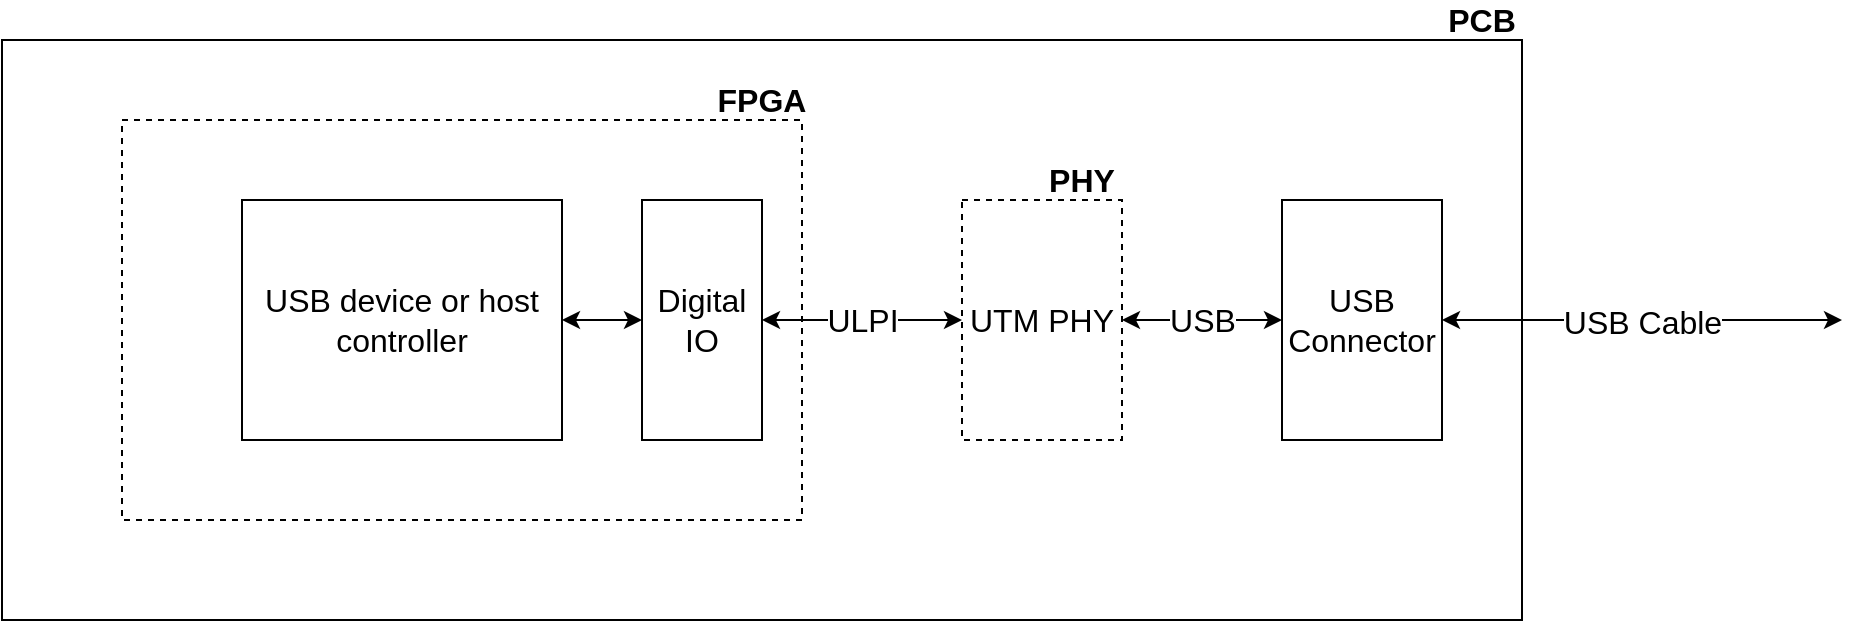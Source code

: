 <mxfile version="14.9.6" type="device" pages="12"><diagram id="HMeAHijYfEOLO9vze57m" name="usb_system_with_ulpi"><mxGraphModel dx="1718" dy="513" grid="1" gridSize="10" guides="1" tooltips="1" connect="1" arrows="1" fold="1" page="1" pageScale="1" pageWidth="850" pageHeight="1100" math="0" shadow="0"><root><mxCell id="1CRpIEC9iVFzzCTTdTer-0"/><mxCell id="1CRpIEC9iVFzzCTTdTer-1" parent="1CRpIEC9iVFzzCTTdTer-0"/><mxCell id="1CRpIEC9iVFzzCTTdTer-13" value="" style="rounded=0;whiteSpace=wrap;html=1;fillColor=none;fontSize=16;" parent="1CRpIEC9iVFzzCTTdTer-1" vertex="1"><mxGeometry x="-120" y="120" width="760" height="290" as="geometry"/></mxCell><mxCell id="1CRpIEC9iVFzzCTTdTer-9" style="edgeStyle=orthogonalEdgeStyle;rounded=0;jumpStyle=arc;orthogonalLoop=1;jettySize=auto;html=1;exitX=1;exitY=0.5;exitDx=0;exitDy=0;entryX=0;entryY=0.5;entryDx=0;entryDy=0;startArrow=classic;startFill=1;endArrow=classic;endFill=1;fontSize=16;" parent="1CRpIEC9iVFzzCTTdTer-1" source="1CRpIEC9iVFzzCTTdTer-2" target="1CRpIEC9iVFzzCTTdTer-7" edge="1"><mxGeometry relative="1" as="geometry"/></mxCell><mxCell id="1CRpIEC9iVFzzCTTdTer-2" value="USB device or host controller" style="rounded=0;whiteSpace=wrap;html=1;fillColor=none;fontSize=16;" parent="1CRpIEC9iVFzzCTTdTer-1" vertex="1"><mxGeometry y="200" width="160" height="120" as="geometry"/></mxCell><mxCell id="1CRpIEC9iVFzzCTTdTer-3" value="UTM PHY" style="rounded=0;whiteSpace=wrap;html=1;fillColor=none;fontSize=16;dashed=1;" parent="1CRpIEC9iVFzzCTTdTer-1" vertex="1"><mxGeometry x="360" y="200" width="80" height="120" as="geometry"/></mxCell><mxCell id="1CRpIEC9iVFzzCTTdTer-5" value="USB" style="edgeStyle=orthogonalEdgeStyle;rounded=0;jumpStyle=arc;orthogonalLoop=1;jettySize=auto;html=1;startArrow=classic;startFill=1;endArrow=classic;endFill=1;fontSize=16;entryX=0;entryY=0.5;entryDx=0;entryDy=0;exitX=1;exitY=0.5;exitDx=0;exitDy=0;" parent="1CRpIEC9iVFzzCTTdTer-1" source="1CRpIEC9iVFzzCTTdTer-3" target="1CRpIEC9iVFzzCTTdTer-14" edge="1"><mxGeometry relative="1" as="geometry"><mxPoint x="460" y="280" as="sourcePoint"/><mxPoint x="560" y="259.5" as="targetPoint"/></mxGeometry></mxCell><mxCell id="1CRpIEC9iVFzzCTTdTer-6" value="" style="rounded=0;whiteSpace=wrap;html=1;fillColor=none;fontSize=16;dashed=1;" parent="1CRpIEC9iVFzzCTTdTer-1" vertex="1"><mxGeometry x="-60" y="160" width="340" height="200" as="geometry"/></mxCell><mxCell id="1CRpIEC9iVFzzCTTdTer-10" value="ULPI" style="edgeStyle=orthogonalEdgeStyle;rounded=0;jumpStyle=arc;orthogonalLoop=1;jettySize=auto;html=1;exitX=1;exitY=0.5;exitDx=0;exitDy=0;entryX=0;entryY=0.5;entryDx=0;entryDy=0;startArrow=classic;startFill=1;endArrow=classic;endFill=1;fontSize=16;" parent="1CRpIEC9iVFzzCTTdTer-1" source="1CRpIEC9iVFzzCTTdTer-7" target="1CRpIEC9iVFzzCTTdTer-3" edge="1"><mxGeometry relative="1" as="geometry"/></mxCell><mxCell id="1CRpIEC9iVFzzCTTdTer-7" value="Digital&lt;br&gt;IO" style="rounded=0;whiteSpace=wrap;html=1;fillColor=none;fontSize=16;" parent="1CRpIEC9iVFzzCTTdTer-1" vertex="1"><mxGeometry x="200" y="200" width="60" height="120" as="geometry"/></mxCell><mxCell id="1CRpIEC9iVFzzCTTdTer-11" value="&lt;b&gt;FPGA&lt;/b&gt;" style="text;html=1;strokeColor=none;fillColor=none;align=center;verticalAlign=middle;whiteSpace=wrap;rounded=0;fontSize=16;" parent="1CRpIEC9iVFzzCTTdTer-1" vertex="1"><mxGeometry x="240" y="140" width="40" height="20" as="geometry"/></mxCell><mxCell id="1CRpIEC9iVFzzCTTdTer-12" value="&lt;b&gt;PHY&lt;/b&gt;" style="text;html=1;strokeColor=none;fillColor=none;align=center;verticalAlign=middle;whiteSpace=wrap;rounded=0;fontSize=16;" parent="1CRpIEC9iVFzzCTTdTer-1" vertex="1"><mxGeometry x="400" y="180" width="40" height="20" as="geometry"/></mxCell><mxCell id="1CRpIEC9iVFzzCTTdTer-14" value="USB Connector" style="rounded=0;whiteSpace=wrap;html=1;fillColor=none;fontSize=16;" parent="1CRpIEC9iVFzzCTTdTer-1" vertex="1"><mxGeometry x="520" y="200" width="80" height="120" as="geometry"/></mxCell><mxCell id="1CRpIEC9iVFzzCTTdTer-16" value="&lt;b&gt;PCB&lt;/b&gt;" style="text;html=1;strokeColor=none;fillColor=none;align=center;verticalAlign=middle;whiteSpace=wrap;rounded=0;fontSize=16;" parent="1CRpIEC9iVFzzCTTdTer-1" vertex="1"><mxGeometry x="600" y="100" width="40" height="20" as="geometry"/></mxCell><mxCell id="1CRpIEC9iVFzzCTTdTer-17" value="USB Cable" style="edgeStyle=orthogonalEdgeStyle;rounded=0;jumpStyle=arc;orthogonalLoop=1;jettySize=auto;html=1;startArrow=classic;startFill=1;endArrow=classic;endFill=1;fontSize=16;exitX=1;exitY=0.5;exitDx=0;exitDy=0;" parent="1CRpIEC9iVFzzCTTdTer-1" source="1CRpIEC9iVFzzCTTdTer-14" edge="1"><mxGeometry relative="1" as="geometry"><mxPoint x="681.882" y="259.824" as="sourcePoint"/><mxPoint x="800" y="260" as="targetPoint"/></mxGeometry></mxCell></root></mxGraphModel></diagram><diagram id="lzg5Di7YtlX_ZDFO6IJB" name="overall_setup_no_delays"><mxGraphModel dx="2586" dy="1026" grid="1" gridSize="10" guides="1" tooltips="1" connect="1" arrows="1" fold="1" page="1" pageScale="1" pageWidth="850" pageHeight="1100" math="0" shadow="0"><root><mxCell id="0"/><mxCell id="1" parent="0"/><mxCell id="fNDn1lGV7plp49BUKcye-42" value="" style="rounded=0;whiteSpace=wrap;html=1;fillColor=none;" parent="1" vertex="1"><mxGeometry x="-80" y="140" width="530" height="820" as="geometry"/></mxCell><mxCell id="fNDn1lGV7plp49BUKcye-45" value="" style="rounded=0;whiteSpace=wrap;html=1;fillColor=none;" parent="1" vertex="1"><mxGeometry x="520" y="140" width="520" height="820" as="geometry"/></mxCell><mxCell id="fNDn1lGV7plp49BUKcye-40" value="" style="rounded=0;whiteSpace=wrap;html=1;fillColor=none;dashed=1;dashPattern=1 2;" parent="1" vertex="1"><mxGeometry x="540" y="180" width="210" height="760" as="geometry"/></mxCell><mxCell id="fNDn1lGV7plp49BUKcye-41" value="" style="rounded=0;whiteSpace=wrap;html=1;fillColor=none;dashed=1;dashPattern=1 2;" parent="1" vertex="1"><mxGeometry x="-60" y="180" width="240" height="640" as="geometry"/></mxCell><mxCell id="fNDn1lGV7plp49BUKcye-39" value="" style="rounded=0;whiteSpace=wrap;html=1;fillColor=none;dashed=1;dashPattern=1 2;" parent="1" vertex="1"><mxGeometry x="210" y="180" width="210" height="760" as="geometry"/></mxCell><mxCell id="fNDn1lGV7plp49BUKcye-13" value="" style="ellipse;shape=cloud;whiteSpace=wrap;html=1;" parent="1" vertex="1"><mxGeometry x="880" y="380" width="120" height="80" as="geometry"/></mxCell><mxCell id="fNDn1lGV7plp49BUKcye-5" value="" style="group" parent="1" vertex="1" connectable="0"><mxGeometry x="-40" y="360" width="40" height="120" as="geometry"/></mxCell><mxCell id="fNDn1lGV7plp49BUKcye-1" value="" style="rounded=0;whiteSpace=wrap;html=1;" parent="fNDn1lGV7plp49BUKcye-5" vertex="1"><mxGeometry width="40" height="120" as="geometry"/></mxCell><mxCell id="fNDn1lGV7plp49BUKcye-2" value="" style="endArrow=none;html=1;exitX=0.25;exitY=1;exitDx=0;exitDy=0;entryX=0.5;entryY=0.909;entryDx=0;entryDy=0;entryPerimeter=0;" parent="fNDn1lGV7plp49BUKcye-5" source="fNDn1lGV7plp49BUKcye-1" target="fNDn1lGV7plp49BUKcye-1" edge="1"><mxGeometry width="50" height="50" relative="1" as="geometry"><mxPoint y="180" as="sourcePoint"/><mxPoint x="50" y="130" as="targetPoint"/></mxGeometry></mxCell><mxCell id="fNDn1lGV7plp49BUKcye-3" value="" style="endArrow=none;html=1;" parent="fNDn1lGV7plp49BUKcye-5" edge="1"><mxGeometry width="50" height="50" relative="1" as="geometry"><mxPoint x="30" y="120" as="sourcePoint"/><mxPoint x="20" y="110" as="targetPoint"/></mxGeometry></mxCell><mxCell id="fNDn1lGV7plp49BUKcye-6" value="" style="triangle;whiteSpace=wrap;html=1;" parent="1" vertex="1"><mxGeometry x="240" y="380" width="60" height="80" as="geometry"/></mxCell><mxCell id="fNDn1lGV7plp49BUKcye-7" value="" style="endArrow=classic;html=1;exitX=1;exitY=0.5;exitDx=0;exitDy=0;entryX=0;entryY=0.5;entryDx=0;entryDy=0;endFill=1;" parent="1" source="fNDn1lGV7plp49BUKcye-1" target="fNDn1lGV7plp49BUKcye-6" edge="1"><mxGeometry width="50" height="50" relative="1" as="geometry"><mxPoint x="180" y="480" as="sourcePoint"/><mxPoint x="230" y="430" as="targetPoint"/></mxGeometry></mxCell><mxCell id="fNDn1lGV7plp49BUKcye-8" value="" style="whiteSpace=wrap;html=1;aspect=fixed;" parent="1" vertex="1"><mxGeometry x="360" y="400" width="40" height="40" as="geometry"/></mxCell><mxCell id="fNDn1lGV7plp49BUKcye-9" value="" style="endArrow=none;html=1;entryX=1;entryY=0.5;entryDx=0;entryDy=0;exitX=0;exitY=0.5;exitDx=0;exitDy=0;endFill=0;startArrow=classic;startFill=1;" parent="1" source="fNDn1lGV7plp49BUKcye-8" target="fNDn1lGV7plp49BUKcye-6" edge="1"><mxGeometry width="50" height="50" relative="1" as="geometry"><mxPoint x="320" y="520" as="sourcePoint"/><mxPoint x="370" y="470" as="targetPoint"/></mxGeometry></mxCell><mxCell id="fNDn1lGV7plp49BUKcye-10" value="" style="whiteSpace=wrap;html=1;aspect=fixed;" parent="1" vertex="1"><mxGeometry x="560" y="400" width="40" height="40" as="geometry"/></mxCell><mxCell id="fNDn1lGV7plp49BUKcye-11" value="" style="triangle;whiteSpace=wrap;html=1;" parent="1" vertex="1"><mxGeometry x="660" y="380" width="60" height="80" as="geometry"/></mxCell><mxCell id="fNDn1lGV7plp49BUKcye-12" value="" style="endArrow=none;html=1;entryX=1;entryY=0.5;entryDx=0;entryDy=0;startArrow=classic;startFill=1;" parent="1" target="fNDn1lGV7plp49BUKcye-10" edge="1"><mxGeometry width="50" height="50" relative="1" as="geometry"><mxPoint x="660" y="420" as="sourcePoint"/><mxPoint x="600" y="419.0" as="targetPoint"/></mxGeometry></mxCell><mxCell id="fNDn1lGV7plp49BUKcye-14" value="" style="endArrow=none;html=1;entryX=1;entryY=0.5;entryDx=0;entryDy=0;exitX=0.083;exitY=0.5;exitDx=0;exitDy=0;exitPerimeter=0;rounded=0;startArrow=classic;startFill=1;" parent="1" source="fNDn1lGV7plp49BUKcye-13" target="fNDn1lGV7plp49BUKcye-11" edge="1"><mxGeometry width="50" height="50" relative="1" as="geometry"><mxPoint x="500" y="550" as="sourcePoint"/><mxPoint x="550" y="500" as="targetPoint"/></mxGeometry></mxCell><mxCell id="fNDn1lGV7plp49BUKcye-15" value="" style="triangle;whiteSpace=wrap;html=1;rotation=180;" parent="1" vertex="1"><mxGeometry x="659.5" y="220" width="60" height="80" as="geometry"/></mxCell><mxCell id="fNDn1lGV7plp49BUKcye-16" value="" style="whiteSpace=wrap;html=1;aspect=fixed;" parent="1" vertex="1"><mxGeometry x="559.5" y="240" width="40" height="40" as="geometry"/></mxCell><mxCell id="fNDn1lGV7plp49BUKcye-17" value="" style="endArrow=classic;html=1;entryX=1;entryY=0.5;entryDx=0;entryDy=0;startArrow=none;startFill=0;endFill=1;" parent="1" target="fNDn1lGV7plp49BUKcye-16" edge="1"><mxGeometry width="50" height="50" relative="1" as="geometry"><mxPoint x="659.5" y="260" as="sourcePoint"/><mxPoint x="599.5" y="259.0" as="targetPoint"/></mxGeometry></mxCell><mxCell id="fNDn1lGV7plp49BUKcye-21" value="" style="triangle;whiteSpace=wrap;html=1;rotation=180;" parent="1" vertex="1"><mxGeometry x="239.5" y="220" width="60" height="80" as="geometry"/></mxCell><mxCell id="fNDn1lGV7plp49BUKcye-22" value="" style="whiteSpace=wrap;html=1;aspect=fixed;" parent="1" vertex="1"><mxGeometry x="359.5" y="240" width="40" height="40" as="geometry"/></mxCell><mxCell id="fNDn1lGV7plp49BUKcye-25" value="" style="ellipse;shape=cloud;whiteSpace=wrap;html=1;" parent="1" vertex="1"><mxGeometry x="49.5" y="220" width="120" height="80" as="geometry"/></mxCell><mxCell id="fNDn1lGV7plp49BUKcye-29" value="" style="endArrow=classic;html=1;entryX=0;entryY=0.5;entryDx=0;entryDy=0;exitX=1;exitY=0.5;exitDx=0;exitDy=0;" parent="1" source="fNDn1lGV7plp49BUKcye-8" target="fNDn1lGV7plp49BUKcye-10" edge="1"><mxGeometry width="50" height="50" relative="1" as="geometry"><mxPoint x="420" y="540" as="sourcePoint"/><mxPoint x="470" y="490" as="targetPoint"/></mxGeometry></mxCell><mxCell id="fNDn1lGV7plp49BUKcye-30" value="" style="endArrow=classic;html=1;exitX=0;exitY=0.5;exitDx=0;exitDy=0;entryX=1;entryY=0.5;entryDx=0;entryDy=0;" parent="1" source="fNDn1lGV7plp49BUKcye-16" target="fNDn1lGV7plp49BUKcye-22" edge="1"><mxGeometry width="50" height="50" relative="1" as="geometry"><mxPoint x="379.5" y="150" as="sourcePoint"/><mxPoint x="429.5" y="100" as="targetPoint"/></mxGeometry></mxCell><mxCell id="fNDn1lGV7plp49BUKcye-31" value="" style="endArrow=classic;html=1;entryX=1;entryY=0.5;entryDx=0;entryDy=0;startArrow=none;startFill=0;endFill=1;" parent="1" edge="1"><mxGeometry width="50" height="50" relative="1" as="geometry"><mxPoint x="359.5" y="260" as="sourcePoint"/><mxPoint x="299.5" y="260" as="targetPoint"/></mxGeometry></mxCell><mxCell id="fNDn1lGV7plp49BUKcye-32" value="" style="endArrow=classic;html=1;startArrow=none;startFill=0;endFill=1;exitX=1;exitY=0.5;exitDx=0;exitDy=0;entryX=0.875;entryY=0.5;entryDx=0;entryDy=0;entryPerimeter=0;" parent="1" source="fNDn1lGV7plp49BUKcye-21" target="fNDn1lGV7plp49BUKcye-25" edge="1"><mxGeometry width="50" height="50" relative="1" as="geometry"><mxPoint x="229.5" y="270" as="sourcePoint"/><mxPoint x="189.5" y="259" as="targetPoint"/></mxGeometry></mxCell><mxCell id="fNDn1lGV7plp49BUKcye-34" value="" style="group" parent="1" vertex="1" connectable="0"><mxGeometry x="-40.5" y="200" width="40" height="120" as="geometry"/></mxCell><mxCell id="fNDn1lGV7plp49BUKcye-35" value="" style="rounded=0;whiteSpace=wrap;html=1;" parent="fNDn1lGV7plp49BUKcye-34" vertex="1"><mxGeometry width="40" height="120" as="geometry"/></mxCell><mxCell id="fNDn1lGV7plp49BUKcye-36" value="" style="endArrow=none;html=1;exitX=0.25;exitY=1;exitDx=0;exitDy=0;entryX=0.5;entryY=0.909;entryDx=0;entryDy=0;entryPerimeter=0;" parent="fNDn1lGV7plp49BUKcye-34" source="fNDn1lGV7plp49BUKcye-35" target="fNDn1lGV7plp49BUKcye-35" edge="1"><mxGeometry width="50" height="50" relative="1" as="geometry"><mxPoint y="180" as="sourcePoint"/><mxPoint x="50" y="130" as="targetPoint"/></mxGeometry></mxCell><mxCell id="fNDn1lGV7plp49BUKcye-37" value="" style="endArrow=none;html=1;" parent="fNDn1lGV7plp49BUKcye-34" edge="1"><mxGeometry width="50" height="50" relative="1" as="geometry"><mxPoint x="30" y="120" as="sourcePoint"/><mxPoint x="20" y="110" as="targetPoint"/></mxGeometry></mxCell><mxCell id="fNDn1lGV7plp49BUKcye-38" value="" style="endArrow=classic;html=1;startArrow=none;startFill=0;endFill=1;entryX=1;entryY=0.5;entryDx=0;entryDy=0;" parent="1" target="fNDn1lGV7plp49BUKcye-35" edge="1"><mxGeometry width="50" height="50" relative="1" as="geometry"><mxPoint x="59.5" y="260" as="sourcePoint"/><mxPoint x="49.5" y="260.0" as="targetPoint"/></mxGeometry></mxCell><mxCell id="fNDn1lGV7plp49BUKcye-43" value="&lt;font style=&quot;font-size: 16px&quot;&gt;&lt;b&gt;Link FPGA&lt;/b&gt;&lt;/font&gt;" style="text;html=1;strokeColor=none;fillColor=none;align=center;verticalAlign=middle;whiteSpace=wrap;rounded=0;dashed=1;dashPattern=1 2;" parent="1" vertex="1"><mxGeometry x="300.5" y="120" width="100" height="20" as="geometry"/></mxCell><mxCell id="fNDn1lGV7plp49BUKcye-44" value="&lt;span style=&quot;font-size: 16px&quot;&gt;&lt;b&gt;ULPI PHY&lt;/b&gt;&lt;/span&gt;" style="text;html=1;strokeColor=none;fillColor=none;align=center;verticalAlign=middle;whiteSpace=wrap;rounded=0;dashed=1;dashPattern=1 2;" parent="1" vertex="1"><mxGeometry x="565" y="120" width="80" height="20" as="geometry"/></mxCell><mxCell id="fNDn1lGV7plp49BUKcye-46" value="ulpi_data_out" style="text;html=1;strokeColor=none;fillColor=none;align=center;verticalAlign=middle;whiteSpace=wrap;rounded=0;dashed=1;dashPattern=1 2;fontSize=16;" parent="1" vertex="1"><mxGeometry x="50" y="400" width="40" height="20" as="geometry"/></mxCell><mxCell id="fNDn1lGV7plp49BUKcye-47" value="ulpi_data" style="text;html=1;strokeColor=none;fillColor=none;align=center;verticalAlign=middle;whiteSpace=wrap;rounded=0;dashed=1;dashPattern=1 2;fontSize=16;" parent="1" vertex="1"><mxGeometry x="465" y="400" width="40" height="20" as="geometry"/></mxCell><mxCell id="fNDn1lGV7plp49BUKcye-48" value="ulpi_nxt" style="text;html=1;strokeColor=none;fillColor=none;align=center;verticalAlign=middle;whiteSpace=wrap;rounded=0;dashed=1;dashPattern=1 2;fontSize=16;" parent="1" vertex="1"><mxGeometry x="464.5" y="240" width="40" height="20" as="geometry"/></mxCell><mxCell id="fNDn1lGV7plp49BUKcye-50" value="" style="triangle;whiteSpace=wrap;html=1;rotation=180;" parent="1" vertex="1"><mxGeometry x="240" y="560" width="60" height="80" as="geometry"/></mxCell><mxCell id="fNDn1lGV7plp49BUKcye-52" value="" style="endArrow=classic;html=1;entryX=0;entryY=0.5;entryDx=0;entryDy=0;" parent="1" target="fNDn1lGV7plp49BUKcye-50" edge="1"><mxGeometry width="50" height="50" relative="1" as="geometry"><mxPoint x="340" y="420" as="sourcePoint"/><mxPoint x="390" y="490" as="targetPoint"/><Array as="points"><mxPoint x="340" y="600"/></Array></mxGeometry></mxCell><mxCell id="fNDn1lGV7plp49BUKcye-53" value="" style="endArrow=classic;html=1;startArrow=none;startFill=0;endFill=1;exitX=1;exitY=0.5;exitDx=0;exitDy=0;entryX=0.987;entryY=0.684;entryDx=0;entryDy=0;entryPerimeter=0;" parent="1" source="fNDn1lGV7plp49BUKcye-50" target="fNDn1lGV7plp49BUKcye-55" edge="1"><mxGeometry width="50" height="50" relative="1" as="geometry"><mxPoint x="250" y="290" as="sourcePoint"/><mxPoint x="165" y="290" as="targetPoint"/></mxGeometry></mxCell><mxCell id="fNDn1lGV7plp49BUKcye-54" value="" style="group" parent="1" vertex="1" connectable="0"><mxGeometry x="-40.5" y="520" width="40" height="120" as="geometry"/></mxCell><mxCell id="fNDn1lGV7plp49BUKcye-55" value="" style="rounded=0;whiteSpace=wrap;html=1;" parent="fNDn1lGV7plp49BUKcye-54" vertex="1"><mxGeometry width="40" height="120" as="geometry"/></mxCell><mxCell id="fNDn1lGV7plp49BUKcye-56" value="" style="endArrow=none;html=1;exitX=0.25;exitY=1;exitDx=0;exitDy=0;entryX=0.5;entryY=0.909;entryDx=0;entryDy=0;entryPerimeter=0;" parent="fNDn1lGV7plp49BUKcye-54" source="fNDn1lGV7plp49BUKcye-55" target="fNDn1lGV7plp49BUKcye-55" edge="1"><mxGeometry width="50" height="50" relative="1" as="geometry"><mxPoint y="180" as="sourcePoint"/><mxPoint x="50" y="130" as="targetPoint"/></mxGeometry></mxCell><mxCell id="fNDn1lGV7plp49BUKcye-57" value="" style="endArrow=none;html=1;" parent="fNDn1lGV7plp49BUKcye-54" edge="1"><mxGeometry width="50" height="50" relative="1" as="geometry"><mxPoint x="30" y="120" as="sourcePoint"/><mxPoint x="20" y="110" as="targetPoint"/></mxGeometry></mxCell><mxCell id="fNDn1lGV7plp49BUKcye-58" value="ulpi_data_in" style="text;html=1;strokeColor=none;fillColor=none;align=center;verticalAlign=middle;whiteSpace=wrap;rounded=0;dashed=1;dashPattern=1 2;fontSize=16;" parent="1" vertex="1"><mxGeometry x="60" y="580" width="40" height="20" as="geometry"/></mxCell><mxCell id="fNDn1lGV7plp49BUKcye-59" value="" style="triangle;whiteSpace=wrap;html=1;rotation=180;" parent="1" vertex="1"><mxGeometry x="660" y="480" width="60" height="80" as="geometry"/></mxCell><mxCell id="fNDn1lGV7plp49BUKcye-60" value="" style="whiteSpace=wrap;html=1;aspect=fixed;" parent="1" vertex="1"><mxGeometry x="560" y="500" width="40" height="40" as="geometry"/></mxCell><mxCell id="fNDn1lGV7plp49BUKcye-61" value="" style="endArrow=classic;html=1;entryX=1;entryY=0.5;entryDx=0;entryDy=0;startArrow=none;startFill=0;endFill=1;" parent="1" target="fNDn1lGV7plp49BUKcye-60" edge="1"><mxGeometry width="50" height="50" relative="1" as="geometry"><mxPoint x="660" y="520" as="sourcePoint"/><mxPoint x="600" y="519.0" as="targetPoint"/></mxGeometry></mxCell><mxCell id="fNDn1lGV7plp49BUKcye-62" value="" style="endArrow=classic;html=1;exitX=0;exitY=0.5;exitDx=0;exitDy=0;jumpStyle=arc;entryX=0.5;entryY=1;entryDx=0;entryDy=0;" parent="1" source="fNDn1lGV7plp49BUKcye-60" target="fNDn1lGV7plp49BUKcye-124" edge="1"><mxGeometry width="50" height="50" relative="1" as="geometry"><mxPoint x="460" y="540" as="sourcePoint"/><mxPoint x="270" y="460" as="targetPoint"/><Array as="points"><mxPoint x="271" y="520"/></Array></mxGeometry></mxCell><mxCell id="fNDn1lGV7plp49BUKcye-63" value="ulpi_dir" style="text;html=1;strokeColor=none;fillColor=none;align=center;verticalAlign=middle;whiteSpace=wrap;rounded=0;dashed=1;dashPattern=1 2;fontSize=16;" parent="1" vertex="1"><mxGeometry x="465" y="500" width="40" height="20" as="geometry"/></mxCell><mxCell id="fNDn1lGV7plp49BUKcye-65" value="" style="group" parent="1" vertex="1" connectable="0"><mxGeometry x="839.5" y="200" width="40" height="120" as="geometry"/></mxCell><mxCell id="fNDn1lGV7plp49BUKcye-66" value="" style="rounded=0;whiteSpace=wrap;html=1;" parent="fNDn1lGV7plp49BUKcye-65" vertex="1"><mxGeometry width="40" height="120" as="geometry"/></mxCell><mxCell id="fNDn1lGV7plp49BUKcye-67" value="" style="endArrow=none;html=1;exitX=0.25;exitY=1;exitDx=0;exitDy=0;entryX=0.5;entryY=0.909;entryDx=0;entryDy=0;entryPerimeter=0;" parent="fNDn1lGV7plp49BUKcye-65" source="fNDn1lGV7plp49BUKcye-66" target="fNDn1lGV7plp49BUKcye-66" edge="1"><mxGeometry width="50" height="50" relative="1" as="geometry"><mxPoint y="180" as="sourcePoint"/><mxPoint x="50" y="130" as="targetPoint"/></mxGeometry></mxCell><mxCell id="fNDn1lGV7plp49BUKcye-68" value="" style="endArrow=none;html=1;" parent="fNDn1lGV7plp49BUKcye-65" edge="1"><mxGeometry width="50" height="50" relative="1" as="geometry"><mxPoint x="30" y="120" as="sourcePoint"/><mxPoint x="20" y="110" as="targetPoint"/></mxGeometry></mxCell><mxCell id="fNDn1lGV7plp49BUKcye-69" value="" style="group" parent="1" vertex="1" connectable="0"><mxGeometry x="840" y="460" width="40" height="120" as="geometry"/></mxCell><mxCell id="fNDn1lGV7plp49BUKcye-70" value="" style="rounded=0;whiteSpace=wrap;html=1;" parent="fNDn1lGV7plp49BUKcye-69" vertex="1"><mxGeometry width="40" height="120" as="geometry"/></mxCell><mxCell id="fNDn1lGV7plp49BUKcye-71" value="" style="endArrow=none;html=1;exitX=0.25;exitY=1;exitDx=0;exitDy=0;entryX=0.5;entryY=0.909;entryDx=0;entryDy=0;entryPerimeter=0;" parent="fNDn1lGV7plp49BUKcye-69" source="fNDn1lGV7plp49BUKcye-70" target="fNDn1lGV7plp49BUKcye-70" edge="1"><mxGeometry width="50" height="50" relative="1" as="geometry"><mxPoint y="180" as="sourcePoint"/><mxPoint x="50" y="130" as="targetPoint"/></mxGeometry></mxCell><mxCell id="fNDn1lGV7plp49BUKcye-72" value="" style="endArrow=none;html=1;" parent="fNDn1lGV7plp49BUKcye-69" edge="1"><mxGeometry width="50" height="50" relative="1" as="geometry"><mxPoint x="30" y="120" as="sourcePoint"/><mxPoint x="20" y="110" as="targetPoint"/></mxGeometry></mxCell><mxCell id="fNDn1lGV7plp49BUKcye-73" value="" style="endArrow=classic;html=1;exitX=0;exitY=0.5;exitDx=0;exitDy=0;entryX=0;entryY=0.5;entryDx=0;entryDy=0;" parent="1" source="fNDn1lGV7plp49BUKcye-66" target="fNDn1lGV7plp49BUKcye-15" edge="1"><mxGeometry width="50" height="50" relative="1" as="geometry"><mxPoint x="759.5" y="250" as="sourcePoint"/><mxPoint x="809.5" y="200" as="targetPoint"/></mxGeometry></mxCell><mxCell id="fNDn1lGV7plp49BUKcye-74" value="" style="endArrow=classic;html=1;exitX=0;exitY=0.5;exitDx=0;exitDy=0;entryX=0;entryY=0.5;entryDx=0;entryDy=0;" parent="1" source="fNDn1lGV7plp49BUKcye-70" target="fNDn1lGV7plp49BUKcye-59" edge="1"><mxGeometry width="50" height="50" relative="1" as="geometry"><mxPoint x="850" y="290" as="sourcePoint"/><mxPoint x="730" y="290" as="targetPoint"/></mxGeometry></mxCell><mxCell id="fNDn1lGV7plp49BUKcye-75" value="" style="endArrow=classic;html=1;exitX=0.4;exitY=0.1;exitDx=0;exitDy=0;exitPerimeter=0;entryX=1;entryY=0.5;entryDx=0;entryDy=0;" parent="1" source="fNDn1lGV7plp49BUKcye-13" target="fNDn1lGV7plp49BUKcye-66" edge="1"><mxGeometry width="50" height="50" relative="1" as="geometry"><mxPoint x="960" y="360" as="sourcePoint"/><mxPoint x="1010" y="310" as="targetPoint"/><Array as="points"><mxPoint x="928" y="260"/></Array></mxGeometry></mxCell><mxCell id="fNDn1lGV7plp49BUKcye-76" value="" style="endArrow=classic;html=1;exitX=0.55;exitY=0.95;exitDx=0;exitDy=0;exitPerimeter=0;entryX=1;entryY=0.5;entryDx=0;entryDy=0;" parent="1" source="fNDn1lGV7plp49BUKcye-13" target="fNDn1lGV7plp49BUKcye-70" edge="1"><mxGeometry width="50" height="50" relative="1" as="geometry"><mxPoint x="970" y="590" as="sourcePoint"/><mxPoint x="1020" y="540" as="targetPoint"/><Array as="points"><mxPoint x="946" y="520"/></Array></mxGeometry></mxCell><mxCell id="fNDn1lGV7plp49BUKcye-80" value="" style="triangle;whiteSpace=wrap;html=1;rotation=180;" parent="1" vertex="1"><mxGeometry x="660.5" y="840" width="60" height="80" as="geometry"/></mxCell><mxCell id="fNDn1lGV7plp49BUKcye-81" value="" style="whiteSpace=wrap;html=1;aspect=fixed;" parent="1" vertex="1"><mxGeometry x="560.5" y="860" width="40" height="40" as="geometry"/></mxCell><mxCell id="fNDn1lGV7plp49BUKcye-82" value="" style="endArrow=classic;html=1;entryX=1;entryY=0.5;entryDx=0;entryDy=0;startArrow=none;startFill=0;endFill=1;" parent="1" target="fNDn1lGV7plp49BUKcye-81" edge="1"><mxGeometry width="50" height="50" relative="1" as="geometry"><mxPoint x="660.5" y="880" as="sourcePoint"/><mxPoint x="600.5" y="879.0" as="targetPoint"/></mxGeometry></mxCell><mxCell id="fNDn1lGV7plp49BUKcye-83" value="" style="triangle;whiteSpace=wrap;html=1;rotation=180;" parent="1" vertex="1"><mxGeometry x="240.5" y="840" width="60" height="80" as="geometry"/></mxCell><mxCell id="fNDn1lGV7plp49BUKcye-84" value="" style="whiteSpace=wrap;html=1;aspect=fixed;" parent="1" vertex="1"><mxGeometry x="360.5" y="860" width="40" height="40" as="geometry"/></mxCell><mxCell id="fNDn1lGV7plp49BUKcye-85" value="" style="endArrow=classic;html=1;exitX=0;exitY=0.5;exitDx=0;exitDy=0;entryX=1;entryY=0.5;entryDx=0;entryDy=0;" parent="1" source="fNDn1lGV7plp49BUKcye-81" target="fNDn1lGV7plp49BUKcye-84" edge="1"><mxGeometry width="50" height="50" relative="1" as="geometry"><mxPoint x="380.5" y="770" as="sourcePoint"/><mxPoint x="430.5" y="720" as="targetPoint"/></mxGeometry></mxCell><mxCell id="fNDn1lGV7plp49BUKcye-86" value="" style="endArrow=classic;html=1;entryX=1;entryY=0.5;entryDx=0;entryDy=0;startArrow=none;startFill=0;endFill=1;" parent="1" edge="1"><mxGeometry width="50" height="50" relative="1" as="geometry"><mxPoint x="360.5" y="880" as="sourcePoint"/><mxPoint x="300.5" y="880" as="targetPoint"/></mxGeometry></mxCell><mxCell id="fNDn1lGV7plp49BUKcye-87" value="ulpi_clk" style="text;html=1;strokeColor=none;fillColor=none;align=center;verticalAlign=middle;whiteSpace=wrap;rounded=0;dashed=1;dashPattern=1 2;fontSize=16;" parent="1" vertex="1"><mxGeometry x="465.5" y="860" width="40" height="20" as="geometry"/></mxCell><mxCell id="fNDn1lGV7plp49BUKcye-88" value="" style="endArrow=classic;html=1;exitX=1;exitY=0.5;exitDx=0;exitDy=0;entryX=0.5;entryY=1;entryDx=0;entryDy=0;" parent="1" source="fNDn1lGV7plp49BUKcye-83" edge="1"><mxGeometry width="50" height="50" relative="1" as="geometry"><mxPoint x="-279.5" y="1010" as="sourcePoint"/><mxPoint x="-20" y="800" as="targetPoint"/><Array as="points"><mxPoint x="-19.5" y="880"/></Array></mxGeometry></mxCell><mxCell id="fNDn1lGV7plp49BUKcye-90" value="ulpi_clk" style="text;html=1;strokeColor=none;fillColor=none;align=center;verticalAlign=middle;whiteSpace=wrap;rounded=0;dashed=1;dashPattern=1 2;fontSize=16;" parent="1" vertex="1"><mxGeometry x="60.5" y="860" width="40" height="20" as="geometry"/></mxCell><mxCell id="fNDn1lGV7plp49BUKcye-91" value="" style="endArrow=classic;html=1;exitX=0.5;exitY=0;exitDx=0;exitDy=0;" parent="1" source="fNDn1lGV7plp49BUKcye-55" edge="1"><mxGeometry width="50" height="50" relative="1" as="geometry"><mxPoint x="-150" y="580" as="sourcePoint"/><mxPoint x="-20" y="480" as="targetPoint"/></mxGeometry></mxCell><mxCell id="fNDn1lGV7plp49BUKcye-92" value="" style="endArrow=classic;html=1;exitX=0.5;exitY=0;exitDx=0;exitDy=0;" parent="1" source="fNDn1lGV7plp49BUKcye-1" edge="1"><mxGeometry width="50" height="50" relative="1" as="geometry"><mxPoint x="-20.5" y="340.0" as="sourcePoint"/><mxPoint x="-20" y="320" as="targetPoint"/></mxGeometry></mxCell><mxCell id="fNDn1lGV7plp49BUKcye-93" value="CLK GEN" style="rounded=0;whiteSpace=wrap;html=1;fillColor=none;" parent="1" vertex="1"><mxGeometry x="820.5" y="840" width="80" height="80" as="geometry"/></mxCell><mxCell id="fNDn1lGV7plp49BUKcye-94" value="" style="endArrow=classic;html=1;entryX=0.5;entryY=1;entryDx=0;entryDy=0;exitX=0.5;exitY=0;exitDx=0;exitDy=0;" parent="1" source="fNDn1lGV7plp49BUKcye-93" target="fNDn1lGV7plp49BUKcye-70" edge="1"><mxGeometry width="50" height="50" relative="1" as="geometry"><mxPoint x="720" y="920" as="sourcePoint"/><mxPoint x="770" y="870" as="targetPoint"/></mxGeometry></mxCell><mxCell id="fNDn1lGV7plp49BUKcye-95" value="" style="endArrow=classic;html=1;entryX=0;entryY=0.5;entryDx=0;entryDy=0;exitX=0;exitY=0.5;exitDx=0;exitDy=0;" parent="1" source="fNDn1lGV7plp49BUKcye-93" target="fNDn1lGV7plp49BUKcye-80" edge="1"><mxGeometry width="50" height="50" relative="1" as="geometry"><mxPoint x="630.5" y="1060" as="sourcePoint"/><mxPoint x="680.5" y="1010" as="targetPoint"/></mxGeometry></mxCell><mxCell id="fNDn1lGV7plp49BUKcye-96" value="" style="endArrow=classic;html=1;entryX=0.5;entryY=1;entryDx=0;entryDy=0;exitX=0.5;exitY=0;exitDx=0;exitDy=0;jumpStyle=arc;" parent="1" source="fNDn1lGV7plp49BUKcye-70" target="fNDn1lGV7plp49BUKcye-66" edge="1"><mxGeometry width="50" height="50" relative="1" as="geometry"><mxPoint x="800" y="430" as="sourcePoint"/><mxPoint x="850" y="380" as="targetPoint"/></mxGeometry></mxCell><mxCell id="fNDn1lGV7plp49BUKcye-97" value="&lt;font style=&quot;font-size: 16px&quot;&gt;&lt;b&gt;IO Ring&lt;/b&gt;&lt;/font&gt;" style="text;html=1;strokeColor=none;fillColor=none;align=center;verticalAlign=middle;whiteSpace=wrap;rounded=0;dashed=1;dashPattern=1 2;" parent="1" vertex="1"><mxGeometry x="280.5" y="160" width="100" height="20" as="geometry"/></mxCell><mxCell id="fNDn1lGV7plp49BUKcye-98" value="&lt;font style=&quot;font-size: 16px&quot;&gt;&lt;b&gt;Core Logic&lt;/b&gt;&lt;/font&gt;" style="text;html=1;strokeColor=none;fillColor=none;align=center;verticalAlign=middle;whiteSpace=wrap;rounded=0;dashed=1;dashPattern=1 2;" parent="1" vertex="1"><mxGeometry x="30" y="160" width="100" height="20" as="geometry"/></mxCell><mxCell id="fNDn1lGV7plp49BUKcye-99" value="&lt;span style=&quot;font-size: 16px&quot;&gt;&lt;b&gt;PCB&lt;/b&gt;&lt;/span&gt;" style="text;html=1;strokeColor=none;fillColor=none;align=center;verticalAlign=middle;whiteSpace=wrap;rounded=0;dashed=1;dashPattern=1 2;" parent="1" vertex="1"><mxGeometry x="449.5" y="120" width="70" height="20" as="geometry"/></mxCell><mxCell id="fNDn1lGV7plp49BUKcye-102" value="" style="group" parent="1" vertex="1" connectable="0"><mxGeometry x="-40.5" y="680" width="40" height="120" as="geometry"/></mxCell><mxCell id="fNDn1lGV7plp49BUKcye-103" value="" style="rounded=0;whiteSpace=wrap;html=1;" parent="fNDn1lGV7plp49BUKcye-102" vertex="1"><mxGeometry width="40" height="120" as="geometry"/></mxCell><mxCell id="fNDn1lGV7plp49BUKcye-104" value="" style="endArrow=none;html=1;exitX=0.25;exitY=1;exitDx=0;exitDy=0;entryX=0.5;entryY=0.909;entryDx=0;entryDy=0;entryPerimeter=0;" parent="fNDn1lGV7plp49BUKcye-102" source="fNDn1lGV7plp49BUKcye-103" target="fNDn1lGV7plp49BUKcye-103" edge="1"><mxGeometry width="50" height="50" relative="1" as="geometry"><mxPoint y="180" as="sourcePoint"/><mxPoint x="50" y="130" as="targetPoint"/></mxGeometry></mxCell><mxCell id="fNDn1lGV7plp49BUKcye-105" value="" style="endArrow=none;html=1;" parent="fNDn1lGV7plp49BUKcye-102" edge="1"><mxGeometry width="50" height="50" relative="1" as="geometry"><mxPoint x="30" y="120" as="sourcePoint"/><mxPoint x="20" y="110" as="targetPoint"/></mxGeometry></mxCell><mxCell id="fNDn1lGV7plp49BUKcye-106" value="" style="triangle;whiteSpace=wrap;html=1;" parent="1" vertex="1"><mxGeometry x="239.5" y="700" width="60" height="80" as="geometry"/></mxCell><mxCell id="fNDn1lGV7plp49BUKcye-107" value="" style="endArrow=classic;html=1;exitX=1;exitY=0.5;exitDx=0;exitDy=0;entryX=0;entryY=0.5;entryDx=0;entryDy=0;endFill=1;" parent="1" source="fNDn1lGV7plp49BUKcye-103" target="fNDn1lGV7plp49BUKcye-106" edge="1"><mxGeometry width="50" height="50" relative="1" as="geometry"><mxPoint x="179.5" y="800" as="sourcePoint"/><mxPoint x="229.5" y="750" as="targetPoint"/></mxGeometry></mxCell><mxCell id="fNDn1lGV7plp49BUKcye-108" value="" style="whiteSpace=wrap;html=1;aspect=fixed;" parent="1" vertex="1"><mxGeometry x="359.5" y="720" width="40" height="40" as="geometry"/></mxCell><mxCell id="fNDn1lGV7plp49BUKcye-109" value="" style="endArrow=none;html=1;entryX=1;entryY=0.5;entryDx=0;entryDy=0;exitX=0;exitY=0.5;exitDx=0;exitDy=0;endFill=0;startArrow=classic;startFill=1;" parent="1" source="fNDn1lGV7plp49BUKcye-108" target="fNDn1lGV7plp49BUKcye-106" edge="1"><mxGeometry width="50" height="50" relative="1" as="geometry"><mxPoint x="319.5" y="840" as="sourcePoint"/><mxPoint x="369.5" y="790" as="targetPoint"/></mxGeometry></mxCell><mxCell id="fNDn1lGV7plp49BUKcye-110" value="" style="whiteSpace=wrap;html=1;aspect=fixed;" parent="1" vertex="1"><mxGeometry x="559.5" y="720" width="40" height="40" as="geometry"/></mxCell><mxCell id="fNDn1lGV7plp49BUKcye-112" value="" style="triangle;whiteSpace=wrap;html=1;" parent="1" vertex="1"><mxGeometry x="659.5" y="700" width="60" height="80" as="geometry"/></mxCell><mxCell id="fNDn1lGV7plp49BUKcye-113" value="" style="endArrow=none;html=1;entryX=1;entryY=0.5;entryDx=0;entryDy=0;startArrow=classic;startFill=1;" parent="1" target="fNDn1lGV7plp49BUKcye-110" edge="1"><mxGeometry width="50" height="50" relative="1" as="geometry"><mxPoint x="659.5" y="740.0" as="sourcePoint"/><mxPoint x="599.5" y="739.0" as="targetPoint"/></mxGeometry></mxCell><mxCell id="fNDn1lGV7plp49BUKcye-114" value="" style="endArrow=classic;html=1;entryX=0;entryY=0.5;entryDx=0;entryDy=0;exitX=1;exitY=0.5;exitDx=0;exitDy=0;" parent="1" source="fNDn1lGV7plp49BUKcye-108" target="fNDn1lGV7plp49BUKcye-110" edge="1"><mxGeometry width="50" height="50" relative="1" as="geometry"><mxPoint x="419.5" y="860" as="sourcePoint"/><mxPoint x="469.5" y="810" as="targetPoint"/></mxGeometry></mxCell><mxCell id="fNDn1lGV7plp49BUKcye-115" value="ulpi_stp" style="text;html=1;strokeColor=none;fillColor=none;align=center;verticalAlign=middle;whiteSpace=wrap;rounded=0;dashed=1;dashPattern=1 2;fontSize=16;" parent="1" vertex="1"><mxGeometry x="49.5" y="720" width="40" height="20" as="geometry"/></mxCell><mxCell id="fNDn1lGV7plp49BUKcye-116" value="ulpi_stp" style="text;html=1;strokeColor=none;fillColor=none;align=center;verticalAlign=middle;whiteSpace=wrap;rounded=0;dashed=1;dashPattern=1 2;fontSize=16;" parent="1" vertex="1"><mxGeometry x="464.5" y="720" width="40" height="20" as="geometry"/></mxCell><mxCell id="fNDn1lGV7plp49BUKcye-117" value="" style="endArrow=classic;html=1;fontSize=16;entryX=0.5;entryY=1;entryDx=0;entryDy=0;exitX=0.5;exitY=0;exitDx=0;exitDy=0;" parent="1" source="fNDn1lGV7plp49BUKcye-103" target="fNDn1lGV7plp49BUKcye-55" edge="1"><mxGeometry width="50" height="50" relative="1" as="geometry"><mxPoint x="-80" y="700" as="sourcePoint"/><mxPoint x="-30" y="650" as="targetPoint"/></mxGeometry></mxCell><mxCell id="fNDn1lGV7plp49BUKcye-119" value="" style="endArrow=classic;html=1;fontSize=16;exitX=1;exitY=0.5;exitDx=0;exitDy=0;entryX=0.8;entryY=0.8;entryDx=0;entryDy=0;entryPerimeter=0;" parent="1" source="fNDn1lGV7plp49BUKcye-112" target="fNDn1lGV7plp49BUKcye-13" edge="1"><mxGeometry width="50" height="50" relative="1" as="geometry"><mxPoint x="780" y="730" as="sourcePoint"/><mxPoint x="830" y="680" as="targetPoint"/><Array as="points"><mxPoint x="976" y="740"/></Array></mxGeometry></mxCell><mxCell id="fNDn1lGV7plp49BUKcye-122" value="&lt;font style=&quot;font-size: 16px&quot;&gt;&lt;b&gt;IO Ring&lt;/b&gt;&lt;/font&gt;" style="text;html=1;strokeColor=none;fillColor=none;align=center;verticalAlign=middle;whiteSpace=wrap;rounded=0;dashed=1;dashPattern=1 2;" parent="1" vertex="1"><mxGeometry x="579.5" y="160" width="100" height="20" as="geometry"/></mxCell><mxCell id="fNDn1lGV7plp49BUKcye-124" value="" style="ellipse;whiteSpace=wrap;html=1;aspect=fixed;fillColor=none;fontSize=16;" parent="1" vertex="1"><mxGeometry x="265.5" y="440" width="10" height="10" as="geometry"/></mxCell></root></mxGraphModel></diagram><diagram id="-CGCo4OSJ7PGrtCvsE5l" name="set_output_delay"><mxGraphModel dx="868" dy="513" grid="1" gridSize="10" guides="1" tooltips="1" connect="1" arrows="1" fold="1" page="1" pageScale="1" pageWidth="850" pageHeight="1100" math="0" shadow="0"><root><mxCell id="YxE-M1FNahlfruFb65u1-0"/><mxCell id="YxE-M1FNahlfruFb65u1-1" parent="YxE-M1FNahlfruFb65u1-0"/><mxCell id="didFewVnWx5WSjcd2Y6L-33" value="" style="rounded=0;whiteSpace=wrap;html=1;dashed=1;align=left;fillColor=none;" parent="YxE-M1FNahlfruFb65u1-1" vertex="1"><mxGeometry x="260" y="210" width="220" height="190" as="geometry"/></mxCell><mxCell id="YxE-M1FNahlfruFb65u1-3" value="" style="ellipse;shape=cloud;whiteSpace=wrap;html=1;" parent="YxE-M1FNahlfruFb65u1-1" vertex="1"><mxGeometry x="130" y="260" width="120" height="80" as="geometry"/></mxCell><mxCell id="didFewVnWx5WSjcd2Y6L-0" value="" style="group" parent="YxE-M1FNahlfruFb65u1-1" vertex="1" connectable="0"><mxGeometry x="400" y="240" width="40" height="120" as="geometry"/></mxCell><mxCell id="didFewVnWx5WSjcd2Y6L-1" value="" style="rounded=0;whiteSpace=wrap;html=1;" parent="didFewVnWx5WSjcd2Y6L-0" vertex="1"><mxGeometry width="40" height="120" as="geometry"/></mxCell><mxCell id="didFewVnWx5WSjcd2Y6L-2" value="" style="endArrow=none;html=1;exitX=0.25;exitY=1;exitDx=0;exitDy=0;entryX=0.5;entryY=0.909;entryDx=0;entryDy=0;entryPerimeter=0;" parent="didFewVnWx5WSjcd2Y6L-0" source="didFewVnWx5WSjcd2Y6L-1" target="didFewVnWx5WSjcd2Y6L-1" edge="1"><mxGeometry width="50" height="50" relative="1" as="geometry"><mxPoint y="180" as="sourcePoint"/><mxPoint x="50" y="130" as="targetPoint"/></mxGeometry></mxCell><mxCell id="didFewVnWx5WSjcd2Y6L-3" value="" style="endArrow=none;html=1;" parent="didFewVnWx5WSjcd2Y6L-0" edge="1"><mxGeometry width="50" height="50" relative="1" as="geometry"><mxPoint x="30" y="120" as="sourcePoint"/><mxPoint x="20" y="110" as="targetPoint"/></mxGeometry></mxCell><mxCell id="didFewVnWx5WSjcd2Y6L-7" value="" style="edgeStyle=orthogonalEdgeStyle;rounded=0;orthogonalLoop=1;jettySize=auto;html=1;" parent="YxE-M1FNahlfruFb65u1-1" source="didFewVnWx5WSjcd2Y6L-5" target="didFewVnWx5WSjcd2Y6L-1" edge="1"><mxGeometry relative="1" as="geometry"><mxPoint x="390" y="300" as="targetPoint"/></mxGeometry></mxCell><mxCell id="didFewVnWx5WSjcd2Y6L-5" value="delay" style="ellipse;whiteSpace=wrap;html=1;" parent="YxE-M1FNahlfruFb65u1-1" vertex="1"><mxGeometry x="280" y="280" width="80" height="40" as="geometry"/></mxCell><mxCell id="didFewVnWx5WSjcd2Y6L-8" value="" style="edgeStyle=orthogonalEdgeStyle;rounded=0;orthogonalLoop=1;jettySize=auto;html=1;entryX=0;entryY=0.5;entryDx=0;entryDy=0;exitX=0.875;exitY=0.5;exitDx=0;exitDy=0;exitPerimeter=0;" parent="YxE-M1FNahlfruFb65u1-1" source="YxE-M1FNahlfruFb65u1-3" target="didFewVnWx5WSjcd2Y6L-5" edge="1"><mxGeometry relative="1" as="geometry"><mxPoint x="245" y="300" as="sourcePoint"/><mxPoint x="280" y="300" as="targetPoint"/></mxGeometry></mxCell><mxCell id="didFewVnWx5WSjcd2Y6L-9" value="" style="endArrow=classic;html=1;entryX=0.5;entryY=1;entryDx=0;entryDy=0;exitX=0;exitY=1;exitDx=0;exitDy=0;" parent="YxE-M1FNahlfruFb65u1-1" source="didFewVnWx5WSjcd2Y6L-10" target="didFewVnWx5WSjcd2Y6L-1" edge="1"><mxGeometry width="50" height="50" relative="1" as="geometry"><mxPoint x="360" y="400" as="sourcePoint"/><mxPoint x="420" y="400" as="targetPoint"/><Array as="points"><mxPoint x="420" y="380"/></Array></mxGeometry></mxCell><mxCell id="didFewVnWx5WSjcd2Y6L-10" value="clk" style="text;html=1;strokeColor=none;fillColor=none;align=center;verticalAlign=middle;whiteSpace=wrap;rounded=0;" parent="YxE-M1FNahlfruFb65u1-1" vertex="1"><mxGeometry x="360" y="360" width="40" height="20" as="geometry"/></mxCell><mxCell id="didFewVnWx5WSjcd2Y6L-11" value="" style="endArrow=classic;html=1;exitX=0.25;exitY=1;exitDx=0;exitDy=0;" parent="YxE-M1FNahlfruFb65u1-1" source="didFewVnWx5WSjcd2Y6L-12" target="YxE-M1FNahlfruFb65u1-3" edge="1"><mxGeometry width="50" height="50" relative="1" as="geometry"><mxPoint x="250" y="200" as="sourcePoint"/><mxPoint x="200" y="250" as="targetPoint"/></mxGeometry></mxCell><mxCell id="didFewVnWx5WSjcd2Y6L-12" value="Existing design element: register, port, pin, ..." style="text;html=1;strokeColor=none;fillColor=none;align=left;verticalAlign=middle;whiteSpace=wrap;rounded=0;" parent="YxE-M1FNahlfruFb65u1-1" vertex="1"><mxGeometry x="145" y="150" width="120" height="50" as="geometry"/></mxCell><mxCell id="didFewVnWx5WSjcd2Y6L-13" value="Newly created ideal FF with 0 setup time and 0 hold time." style="text;html=1;strokeColor=none;fillColor=none;align=left;verticalAlign=middle;whiteSpace=wrap;rounded=0;" parent="YxE-M1FNahlfruFb65u1-1" vertex="1"><mxGeometry x="400" y="140" width="120" height="50" as="geometry"/></mxCell><mxCell id="didFewVnWx5WSjcd2Y6L-14" value="" style="endArrow=classic;html=1;" parent="YxE-M1FNahlfruFb65u1-1" edge="1"><mxGeometry width="50" height="50" relative="1" as="geometry"><mxPoint x="430" y="200" as="sourcePoint"/><mxPoint x="420" y="230" as="targetPoint"/></mxGeometry></mxCell><mxCell id="didFewVnWx5WSjcd2Y6L-15" value="&lt;b&gt;set_output_delay&lt;/b&gt;" style="text;html=1;strokeColor=none;fillColor=none;align=center;verticalAlign=middle;whiteSpace=wrap;rounded=0;" parent="YxE-M1FNahlfruFb65u1-1" vertex="1"><mxGeometry x="245" y="380" width="150" height="20" as="geometry"/></mxCell><mxCell id="didFewVnWx5WSjcd2Y6L-31" value="delay added" style="text;html=1;strokeColor=none;fillColor=none;align=left;verticalAlign=middle;whiteSpace=wrap;rounded=0;" parent="YxE-M1FNahlfruFb65u1-1" vertex="1"><mxGeometry x="280" y="160" width="75" height="30" as="geometry"/></mxCell><mxCell id="didFewVnWx5WSjcd2Y6L-32" value="" style="endArrow=classic;html=1;exitX=0.427;exitY=1.133;exitDx=0;exitDy=0;exitPerimeter=0;" parent="YxE-M1FNahlfruFb65u1-1" source="didFewVnWx5WSjcd2Y6L-31" edge="1"><mxGeometry width="50" height="50" relative="1" as="geometry"><mxPoint x="325" y="220.0" as="sourcePoint"/><mxPoint x="323" y="270" as="targetPoint"/></mxGeometry></mxCell></root></mxGraphModel></diagram><diagram id="Z_4irCpSxFjaDixgBEpZ" name="set_input_delay"><mxGraphModel dx="868" dy="513" grid="1" gridSize="10" guides="1" tooltips="1" connect="1" arrows="1" fold="1" page="1" pageScale="1" pageWidth="850" pageHeight="1100" math="0" shadow="0"><root><mxCell id="xvA67IqIYcQ2nOZWGD8s-0"/><mxCell id="xvA67IqIYcQ2nOZWGD8s-1" parent="xvA67IqIYcQ2nOZWGD8s-0"/><mxCell id="xLmzT7ndVUq0uHijVfkg-0" value="" style="rounded=0;whiteSpace=wrap;html=1;dashed=1;align=left;fillColor=none;" parent="xvA67IqIYcQ2nOZWGD8s-1" vertex="1"><mxGeometry x="130" y="420" width="230" height="190" as="geometry"/></mxCell><mxCell id="xvA67IqIYcQ2nOZWGD8s-2" value="" style="ellipse;shape=cloud;whiteSpace=wrap;html=1;" parent="xvA67IqIYcQ2nOZWGD8s-1" vertex="1"><mxGeometry x="390" y="470" width="120" height="80" as="geometry"/></mxCell><mxCell id="xvA67IqIYcQ2nOZWGD8s-3" value="" style="group" parent="xvA67IqIYcQ2nOZWGD8s-1" vertex="1" connectable="0"><mxGeometry x="170" y="450" width="190" height="170" as="geometry"/></mxCell><mxCell id="xvA67IqIYcQ2nOZWGD8s-4" value="" style="rounded=0;whiteSpace=wrap;html=1;" parent="xvA67IqIYcQ2nOZWGD8s-3" vertex="1"><mxGeometry width="40" height="120" as="geometry"/></mxCell><mxCell id="xvA67IqIYcQ2nOZWGD8s-5" value="" style="endArrow=none;html=1;exitX=0.25;exitY=1;exitDx=0;exitDy=0;entryX=0.5;entryY=0.909;entryDx=0;entryDy=0;entryPerimeter=0;" parent="xvA67IqIYcQ2nOZWGD8s-3" source="xvA67IqIYcQ2nOZWGD8s-4" target="xvA67IqIYcQ2nOZWGD8s-4" edge="1"><mxGeometry width="50" height="50" relative="1" as="geometry"><mxPoint y="180" as="sourcePoint"/><mxPoint x="50" y="130" as="targetPoint"/></mxGeometry></mxCell><mxCell id="xvA67IqIYcQ2nOZWGD8s-6" value="" style="endArrow=none;html=1;" parent="xvA67IqIYcQ2nOZWGD8s-3" edge="1"><mxGeometry width="50" height="50" relative="1" as="geometry"><mxPoint x="30" y="120" as="sourcePoint"/><mxPoint x="20" y="110" as="targetPoint"/></mxGeometry></mxCell><mxCell id="xvA67IqIYcQ2nOZWGD8s-7" value="" style="edgeStyle=orthogonalEdgeStyle;rounded=0;orthogonalLoop=1;jettySize=auto;html=1;entryX=0;entryY=0.5;entryDx=0;entryDy=0;exitX=1;exitY=0.5;exitDx=0;exitDy=0;" parent="xvA67IqIYcQ2nOZWGD8s-1" source="xvA67IqIYcQ2nOZWGD8s-4" target="xvA67IqIYcQ2nOZWGD8s-8" edge="1"><mxGeometry relative="1" as="geometry"><mxPoint x="620" y="510" as="targetPoint"/><mxPoint x="250" y="540" as="sourcePoint"/></mxGeometry></mxCell><mxCell id="xvA67IqIYcQ2nOZWGD8s-8" value="delay" style="ellipse;whiteSpace=wrap;html=1;" parent="xvA67IqIYcQ2nOZWGD8s-1" vertex="1"><mxGeometry x="265" y="490" width="80" height="40" as="geometry"/></mxCell><mxCell id="xvA67IqIYcQ2nOZWGD8s-9" value="" style="edgeStyle=orthogonalEdgeStyle;rounded=0;orthogonalLoop=1;jettySize=auto;html=1;exitX=1;exitY=0.5;exitDx=0;exitDy=0;entryX=0.067;entryY=0.502;entryDx=0;entryDy=0;entryPerimeter=0;" parent="xvA67IqIYcQ2nOZWGD8s-1" source="xvA67IqIYcQ2nOZWGD8s-8" target="xvA67IqIYcQ2nOZWGD8s-2" edge="1"><mxGeometry relative="1" as="geometry"><mxPoint x="360" y="600" as="sourcePoint"/><mxPoint x="510" y="510" as="targetPoint"/></mxGeometry></mxCell><mxCell id="xvA67IqIYcQ2nOZWGD8s-10" value="" style="endArrow=classic;html=1;entryX=0.5;entryY=1;entryDx=0;entryDy=0;exitX=0;exitY=1;exitDx=0;exitDy=0;" parent="xvA67IqIYcQ2nOZWGD8s-1" source="xvA67IqIYcQ2nOZWGD8s-11" target="xvA67IqIYcQ2nOZWGD8s-4" edge="1"><mxGeometry width="50" height="50" relative="1" as="geometry"><mxPoint x="140" y="610" as="sourcePoint"/><mxPoint x="200" y="610" as="targetPoint"/><Array as="points"><mxPoint x="190" y="590"/></Array></mxGeometry></mxCell><mxCell id="xvA67IqIYcQ2nOZWGD8s-11" value="clk" style="text;html=1;strokeColor=none;fillColor=none;align=center;verticalAlign=middle;whiteSpace=wrap;rounded=0;" parent="xvA67IqIYcQ2nOZWGD8s-1" vertex="1"><mxGeometry x="140" y="570" width="40" height="20" as="geometry"/></mxCell><mxCell id="xvA67IqIYcQ2nOZWGD8s-14" value="&lt;b&gt;set_input_delay&lt;/b&gt;" style="text;html=1;strokeColor=none;fillColor=none;align=center;verticalAlign=middle;whiteSpace=wrap;rounded=0;" parent="xvA67IqIYcQ2nOZWGD8s-1" vertex="1"><mxGeometry x="190" y="590" width="150" height="20" as="geometry"/></mxCell><mxCell id="hk0kJ5Unyq159OgzK-hH-0" value="" style="endArrow=classic;html=1;exitX=0.25;exitY=1;exitDx=0;exitDy=0;" parent="xvA67IqIYcQ2nOZWGD8s-1" source="hk0kJ5Unyq159OgzK-hH-1" edge="1"><mxGeometry width="50" height="50" relative="1" as="geometry"><mxPoint x="515" y="400" as="sourcePoint"/><mxPoint x="449.234" y="460.185" as="targetPoint"/></mxGeometry></mxCell><mxCell id="hk0kJ5Unyq159OgzK-hH-1" value="Existing design element: register, port, pin, ..." style="text;html=1;strokeColor=none;fillColor=none;align=left;verticalAlign=middle;whiteSpace=wrap;rounded=0;" parent="xvA67IqIYcQ2nOZWGD8s-1" vertex="1"><mxGeometry x="410" y="350" width="120" height="50" as="geometry"/></mxCell><mxCell id="hk0kJ5Unyq159OgzK-hH-2" value="Newly created ideal FF with 0 clock to output delay" style="text;html=1;strokeColor=none;fillColor=none;align=left;verticalAlign=middle;whiteSpace=wrap;rounded=0;" parent="xvA67IqIYcQ2nOZWGD8s-1" vertex="1"><mxGeometry x="130" y="350" width="120" height="50" as="geometry"/></mxCell><mxCell id="hk0kJ5Unyq159OgzK-hH-3" value="" style="endArrow=classic;html=1;" parent="xvA67IqIYcQ2nOZWGD8s-1" edge="1"><mxGeometry width="50" height="50" relative="1" as="geometry"><mxPoint x="170" y="410" as="sourcePoint"/><mxPoint x="180" y="440" as="targetPoint"/></mxGeometry></mxCell><mxCell id="hk0kJ5Unyq159OgzK-hH-4" value="delay added" style="text;html=1;strokeColor=none;fillColor=none;align=left;verticalAlign=middle;whiteSpace=wrap;rounded=0;" parent="xvA67IqIYcQ2nOZWGD8s-1" vertex="1"><mxGeometry x="285" y="360" width="75" height="30" as="geometry"/></mxCell><mxCell id="hk0kJ5Unyq159OgzK-hH-5" value="" style="endArrow=classic;html=1;exitX=0.427;exitY=1.133;exitDx=0;exitDy=0;exitPerimeter=0;" parent="xvA67IqIYcQ2nOZWGD8s-1" source="hk0kJ5Unyq159OgzK-hH-4" edge="1"><mxGeometry width="50" height="50" relative="1" as="geometry"><mxPoint x="305" y="420.0" as="sourcePoint"/><mxPoint x="303" y="470.0" as="targetPoint"/></mxGeometry></mxCell></root></mxGraphModel></diagram><diagram id="F-_4oyRtwyP_mr7wqOSK" name="Page-5"><mxGraphModel dx="868" dy="513" grid="1" gridSize="10" guides="1" tooltips="1" connect="1" arrows="1" fold="1" page="1" pageScale="1" pageWidth="850" pageHeight="1100" math="0" shadow="0"><root><mxCell id="3LvjyvwUkXkVWMjwbuD_-0"/><mxCell id="3LvjyvwUkXkVWMjwbuD_-1" parent="3LvjyvwUkXkVWMjwbuD_-0"/><mxCell id="3LvjyvwUkXkVWMjwbuD_-2" value="" style="endArrow=classic;html=1;" parent="3LvjyvwUkXkVWMjwbuD_-1" edge="1"><mxGeometry width="50" height="50" relative="1" as="geometry"><mxPoint x="90" y="330" as="sourcePoint"/><mxPoint x="570" y="330" as="targetPoint"/></mxGeometry></mxCell><mxCell id="3LvjyvwUkXkVWMjwbuD_-4" value="time" style="text;html=1;strokeColor=none;fillColor=none;align=center;verticalAlign=middle;whiteSpace=wrap;rounded=0;dashed=1;" parent="3LvjyvwUkXkVWMjwbuD_-1" vertex="1"><mxGeometry x="540" y="330.14" width="40" height="20" as="geometry"/></mxCell><mxCell id="3LvjyvwUkXkVWMjwbuD_-6" value="" style="endArrow=classic;html=1;" parent="3LvjyvwUkXkVWMjwbuD_-1" edge="1"><mxGeometry width="50" height="50" relative="1" as="geometry"><mxPoint x="120" y="160" as="sourcePoint"/><mxPoint x="120" y="130" as="targetPoint"/></mxGeometry></mxCell><mxCell id="3LvjyvwUkXkVWMjwbuD_-7" value="" style="endArrow=classic;html=1;" parent="3LvjyvwUkXkVWMjwbuD_-1" edge="1"><mxGeometry width="50" height="50" relative="1" as="geometry"><mxPoint x="190" y="110" as="sourcePoint"/><mxPoint x="190" y="140" as="targetPoint"/></mxGeometry></mxCell><mxCell id="3LvjyvwUkXkVWMjwbuD_-8" value="" style="endArrow=none;html=1;" parent="3LvjyvwUkXkVWMjwbuD_-1" edge="1"><mxGeometry width="50" height="50" relative="1" as="geometry"><mxPoint x="120" y="110" as="sourcePoint"/><mxPoint x="190" y="110" as="targetPoint"/></mxGeometry></mxCell><mxCell id="3LvjyvwUkXkVWMjwbuD_-9" value="" style="endArrow=none;html=1;" parent="3LvjyvwUkXkVWMjwbuD_-1" edge="1"><mxGeometry width="50" height="50" relative="1" as="geometry"><mxPoint x="190" y="160" as="sourcePoint"/><mxPoint x="190" y="140" as="targetPoint"/></mxGeometry></mxCell><mxCell id="3LvjyvwUkXkVWMjwbuD_-10" value="" style="endArrow=none;html=1;" parent="3LvjyvwUkXkVWMjwbuD_-1" edge="1"><mxGeometry width="50" height="50" relative="1" as="geometry"><mxPoint x="120" y="130" as="sourcePoint"/><mxPoint x="120" y="110" as="targetPoint"/></mxGeometry></mxCell><mxCell id="3LvjyvwUkXkVWMjwbuD_-11" value="" style="endArrow=none;html=1;" parent="3LvjyvwUkXkVWMjwbuD_-1" edge="1"><mxGeometry width="50" height="50" relative="1" as="geometry"><mxPoint x="190" y="160" as="sourcePoint"/><mxPoint x="240" y="160" as="targetPoint"/></mxGeometry></mxCell><mxCell id="3LvjyvwUkXkVWMjwbuD_-12" value="" style="endArrow=classic;html=1;dashed=1;" parent="3LvjyvwUkXkVWMjwbuD_-1" edge="1"><mxGeometry width="50" height="50" relative="1" as="geometry"><mxPoint x="240" y="159.43" as="sourcePoint"/><mxPoint x="240" y="129.43" as="targetPoint"/></mxGeometry></mxCell><mxCell id="3LvjyvwUkXkVWMjwbuD_-13" value="" style="endArrow=classic;html=1;dashed=1;" parent="3LvjyvwUkXkVWMjwbuD_-1" edge="1"><mxGeometry width="50" height="50" relative="1" as="geometry"><mxPoint x="310" y="109.43" as="sourcePoint"/><mxPoint x="310" y="139.43" as="targetPoint"/></mxGeometry></mxCell><mxCell id="3LvjyvwUkXkVWMjwbuD_-14" value="" style="endArrow=none;html=1;dashed=1;" parent="3LvjyvwUkXkVWMjwbuD_-1" edge="1"><mxGeometry width="50" height="50" relative="1" as="geometry"><mxPoint x="240" y="109.43" as="sourcePoint"/><mxPoint x="310" y="109.43" as="targetPoint"/></mxGeometry></mxCell><mxCell id="3LvjyvwUkXkVWMjwbuD_-15" value="" style="endArrow=none;html=1;dashed=1;" parent="3LvjyvwUkXkVWMjwbuD_-1" edge="1"><mxGeometry width="50" height="50" relative="1" as="geometry"><mxPoint x="310" y="159.43" as="sourcePoint"/><mxPoint x="310" y="139.43" as="targetPoint"/></mxGeometry></mxCell><mxCell id="3LvjyvwUkXkVWMjwbuD_-16" value="" style="endArrow=none;html=1;dashed=1;" parent="3LvjyvwUkXkVWMjwbuD_-1" edge="1"><mxGeometry width="50" height="50" relative="1" as="geometry"><mxPoint x="240" y="129.43" as="sourcePoint"/><mxPoint x="240" y="109.43" as="targetPoint"/></mxGeometry></mxCell><mxCell id="3LvjyvwUkXkVWMjwbuD_-17" value="" style="endArrow=none;html=1;dashed=1;" parent="3LvjyvwUkXkVWMjwbuD_-1" edge="1"><mxGeometry width="50" height="50" relative="1" as="geometry"><mxPoint x="310" y="159.43" as="sourcePoint"/><mxPoint x="360" y="159.43" as="targetPoint"/></mxGeometry></mxCell><mxCell id="3LvjyvwUkXkVWMjwbuD_-18" value="" style="endArrow=classic;html=1;dashed=1;" parent="3LvjyvwUkXkVWMjwbuD_-1" edge="1"><mxGeometry width="50" height="50" relative="1" as="geometry"><mxPoint x="360" y="159.43" as="sourcePoint"/><mxPoint x="360" y="129.43" as="targetPoint"/></mxGeometry></mxCell><mxCell id="3LvjyvwUkXkVWMjwbuD_-19" value="" style="endArrow=classic;html=1;dashed=1;" parent="3LvjyvwUkXkVWMjwbuD_-1" edge="1"><mxGeometry width="50" height="50" relative="1" as="geometry"><mxPoint x="430" y="109.43" as="sourcePoint"/><mxPoint x="430" y="139.43" as="targetPoint"/></mxGeometry></mxCell><mxCell id="3LvjyvwUkXkVWMjwbuD_-20" value="" style="endArrow=none;html=1;dashed=1;" parent="3LvjyvwUkXkVWMjwbuD_-1" edge="1"><mxGeometry width="50" height="50" relative="1" as="geometry"><mxPoint x="360" y="109.43" as="sourcePoint"/><mxPoint x="430" y="109.43" as="targetPoint"/></mxGeometry></mxCell><mxCell id="3LvjyvwUkXkVWMjwbuD_-21" value="" style="endArrow=none;html=1;dashed=1;" parent="3LvjyvwUkXkVWMjwbuD_-1" edge="1"><mxGeometry width="50" height="50" relative="1" as="geometry"><mxPoint x="430" y="159.43" as="sourcePoint"/><mxPoint x="430" y="139.43" as="targetPoint"/></mxGeometry></mxCell><mxCell id="3LvjyvwUkXkVWMjwbuD_-22" value="" style="endArrow=none;html=1;dashed=1;" parent="3LvjyvwUkXkVWMjwbuD_-1" edge="1"><mxGeometry width="50" height="50" relative="1" as="geometry"><mxPoint x="360" y="129.43" as="sourcePoint"/><mxPoint x="360" y="109.43" as="targetPoint"/></mxGeometry></mxCell><mxCell id="3LvjyvwUkXkVWMjwbuD_-23" value="" style="endArrow=none;html=1;dashed=1;" parent="3LvjyvwUkXkVWMjwbuD_-1" edge="1"><mxGeometry width="50" height="50" relative="1" as="geometry"><mxPoint x="430" y="159.43" as="sourcePoint"/><mxPoint x="480" y="159.43" as="targetPoint"/></mxGeometry></mxCell><mxCell id="3LvjyvwUkXkVWMjwbuD_-24" value="rise" style="text;html=1;strokeColor=none;fillColor=none;align=center;verticalAlign=middle;whiteSpace=wrap;rounded=0;dashed=1;" parent="3LvjyvwUkXkVWMjwbuD_-1" vertex="1"><mxGeometry x="100" y="90" width="40" height="20" as="geometry"/></mxCell><mxCell id="3LvjyvwUkXkVWMjwbuD_-25" value="fall" style="text;html=1;strokeColor=none;fillColor=none;align=center;verticalAlign=middle;whiteSpace=wrap;rounded=0;dashed=1;" parent="3LvjyvwUkXkVWMjwbuD_-1" vertex="1"><mxGeometry x="170" y="90" width="40" height="20" as="geometry"/></mxCell><mxCell id="3LvjyvwUkXkVWMjwbuD_-26" value="" style="endArrow=classic;startArrow=classic;html=1;dashed=1;dashPattern=1 2;" parent="3LvjyvwUkXkVWMjwbuD_-1" edge="1"><mxGeometry width="50" height="50" relative="1" as="geometry"><mxPoint x="120" y="80" as="sourcePoint"/><mxPoint x="240" y="80" as="targetPoint"/></mxGeometry></mxCell><mxCell id="3LvjyvwUkXkVWMjwbuD_-27" value="period" style="edgeLabel;html=1;align=center;verticalAlign=middle;resizable=0;points=[];" parent="3LvjyvwUkXkVWMjwbuD_-26" vertex="1" connectable="0"><mxGeometry x="0.009" y="3" relative="1" as="geometry"><mxPoint as="offset"/></mxGeometry></mxCell></root></mxGraphModel></diagram><diagram name="setup_edges" id="hcIvDIccZz30OVm9W2Da"><mxGraphModel dx="868" dy="513" grid="1" gridSize="10" guides="1" tooltips="1" connect="1" arrows="1" fold="1" page="1" pageScale="1" pageWidth="850" pageHeight="1100" math="0" shadow="0"><root><mxCell id="2utrScBegVt7RBtshAU7-0"/><mxCell id="2utrScBegVt7RBtshAU7-1" parent="2utrScBegVt7RBtshAU7-0"/><mxCell id="2utrScBegVt7RBtshAU7-2" value="" style="endArrow=classic;html=1;" parent="2utrScBegVt7RBtshAU7-1" edge="1"><mxGeometry width="50" height="50" relative="1" as="geometry"><mxPoint x="80" y="290" as="sourcePoint"/><mxPoint x="640" y="290" as="targetPoint"/></mxGeometry></mxCell><mxCell id="2utrScBegVt7RBtshAU7-3" value="launch clock" style="text;html=1;strokeColor=none;fillColor=none;align=center;verticalAlign=middle;whiteSpace=wrap;rounded=0;dashed=1;" parent="2utrScBegVt7RBtshAU7-1" vertex="1"><mxGeometry x="40" y="130" width="40" height="30" as="geometry"/></mxCell><mxCell id="2utrScBegVt7RBtshAU7-4" value="" style="endArrow=classic;html=1;" parent="2utrScBegVt7RBtshAU7-1" edge="1"><mxGeometry width="50" height="50" relative="1" as="geometry"><mxPoint x="120" y="160" as="sourcePoint"/><mxPoint x="120" y="130" as="targetPoint"/></mxGeometry></mxCell><mxCell id="2utrScBegVt7RBtshAU7-10" value="" style="endArrow=classic;html=1;" parent="2utrScBegVt7RBtshAU7-1" edge="1"><mxGeometry width="50" height="50" relative="1" as="geometry"><mxPoint x="220" y="159.43" as="sourcePoint"/><mxPoint x="220" y="129.43" as="targetPoint"/></mxGeometry></mxCell><mxCell id="2utrScBegVt7RBtshAU7-16" value="" style="endArrow=classic;html=1;" parent="2utrScBegVt7RBtshAU7-1" edge="1"><mxGeometry width="50" height="50" relative="1" as="geometry"><mxPoint x="320" y="159.43" as="sourcePoint"/><mxPoint x="320" y="129.43" as="targetPoint"/></mxGeometry></mxCell><mxCell id="2utrScBegVt7RBtshAU7-24" value="" style="endArrow=classic;startArrow=classic;html=1;dashed=1;dashPattern=1 2;" parent="2utrScBegVt7RBtshAU7-1" edge="1"><mxGeometry width="50" height="50" relative="1" as="geometry"><mxPoint x="120" y="120" as="sourcePoint"/><mxPoint x="220" y="120" as="targetPoint"/></mxGeometry></mxCell><mxCell id="2utrScBegVt7RBtshAU7-25" value="5ns" style="edgeLabel;html=1;align=center;verticalAlign=middle;resizable=0;points=[];" parent="2utrScBegVt7RBtshAU7-24" vertex="1" connectable="0"><mxGeometry x="0.009" y="3" relative="1" as="geometry"><mxPoint as="offset"/></mxGeometry></mxCell><mxCell id="2utrScBegVt7RBtshAU7-26" value="" style="endArrow=classic;html=1;" parent="2utrScBegVt7RBtshAU7-1" edge="1"><mxGeometry width="50" height="50" relative="1" as="geometry"><mxPoint x="120" y="260.57" as="sourcePoint"/><mxPoint x="120" y="230.57" as="targetPoint"/></mxGeometry></mxCell><mxCell id="2utrScBegVt7RBtshAU7-28" value="" style="endArrow=classic;html=1;" parent="2utrScBegVt7RBtshAU7-1" edge="1"><mxGeometry width="50" height="50" relative="1" as="geometry"><mxPoint x="240" y="260.0" as="sourcePoint"/><mxPoint x="240" y="230.0" as="targetPoint"/></mxGeometry></mxCell><mxCell id="2utrScBegVt7RBtshAU7-30" value="" style="endArrow=classic;html=1;" parent="2utrScBegVt7RBtshAU7-1" edge="1"><mxGeometry width="50" height="50" relative="1" as="geometry"><mxPoint x="360" y="260.0" as="sourcePoint"/><mxPoint x="360" y="230.0" as="targetPoint"/></mxGeometry></mxCell><mxCell id="2utrScBegVt7RBtshAU7-32" value="" style="endArrow=classic;html=1;" parent="2utrScBegVt7RBtshAU7-1" edge="1"><mxGeometry width="50" height="50" relative="1" as="geometry"><mxPoint x="480" y="260" as="sourcePoint"/><mxPoint x="480" y="230" as="targetPoint"/></mxGeometry></mxCell><mxCell id="2utrScBegVt7RBtshAU7-34" value="" style="endArrow=classic;html=1;" parent="2utrScBegVt7RBtshAU7-1" edge="1"><mxGeometry width="50" height="50" relative="1" as="geometry"><mxPoint x="420" y="160.0" as="sourcePoint"/><mxPoint x="420" y="130.0" as="targetPoint"/></mxGeometry></mxCell><mxCell id="2utrScBegVt7RBtshAU7-36" value="" style="endArrow=classic;html=1;" parent="2utrScBegVt7RBtshAU7-1" edge="1"><mxGeometry width="50" height="50" relative="1" as="geometry"><mxPoint x="520" y="160" as="sourcePoint"/><mxPoint x="520" y="130" as="targetPoint"/></mxGeometry></mxCell><mxCell id="2utrScBegVt7RBtshAU7-38" value="" style="endArrow=classic;html=1;" parent="2utrScBegVt7RBtshAU7-1" edge="1"><mxGeometry width="50" height="50" relative="1" as="geometry"><mxPoint x="600" y="260" as="sourcePoint"/><mxPoint x="600" y="230" as="targetPoint"/></mxGeometry></mxCell><mxCell id="2utrScBegVt7RBtshAU7-41" value="6" style="endArrow=classic;startArrow=classic;html=1;dashed=1;dashPattern=1 2;" parent="2utrScBegVt7RBtshAU7-1" edge="1"><mxGeometry width="50" height="50" relative="1" as="geometry"><mxPoint x="120" y="270" as="sourcePoint"/><mxPoint x="240" y="270" as="targetPoint"/></mxGeometry></mxCell><mxCell id="2utrScBegVt7RBtshAU7-42" value="6ns" style="edgeLabel;html=1;align=center;verticalAlign=middle;resizable=0;points=[];" parent="2utrScBegVt7RBtshAU7-41" vertex="1" connectable="0"><mxGeometry x="0.009" y="3" relative="1" as="geometry"><mxPoint as="offset"/></mxGeometry></mxCell><mxCell id="2utrScBegVt7RBtshAU7-43" value="" style="endArrow=classic;startArrow=none;html=1;dashed=1;dashPattern=1 2;startFill=0;" parent="2utrScBegVt7RBtshAU7-1" edge="1"><mxGeometry width="50" height="50" relative="1" as="geometry"><mxPoint x="220" y="170" as="sourcePoint"/><mxPoint x="240" y="220" as="targetPoint"/></mxGeometry></mxCell><mxCell id="2utrScBegVt7RBtshAU7-44" value="1ns" style="edgeLabel;html=1;align=center;verticalAlign=middle;resizable=0;points=[];" parent="2utrScBegVt7RBtshAU7-43" vertex="1" connectable="0"><mxGeometry x="0.009" y="3" relative="1" as="geometry"><mxPoint as="offset"/></mxGeometry></mxCell><mxCell id="2utrScBegVt7RBtshAU7-45" value="2" style="endArrow=classic;startArrow=none;html=1;dashed=1;dashPattern=1 2;startFill=0;" parent="2utrScBegVt7RBtshAU7-1" edge="1"><mxGeometry width="50" height="50" relative="1" as="geometry"><mxPoint x="320" y="170" as="sourcePoint"/><mxPoint x="360" y="220" as="targetPoint"/></mxGeometry></mxCell><mxCell id="2utrScBegVt7RBtshAU7-46" value="2ns" style="edgeLabel;html=1;align=center;verticalAlign=middle;resizable=0;points=[];" parent="2utrScBegVt7RBtshAU7-45" vertex="1" connectable="0"><mxGeometry x="0.009" y="3" relative="1" as="geometry"><mxPoint as="offset"/></mxGeometry></mxCell><mxCell id="2utrScBegVt7RBtshAU7-47" value="2" style="endArrow=classic;startArrow=none;html=1;dashed=1;dashPattern=1 2;startFill=0;" parent="2utrScBegVt7RBtshAU7-1" edge="1"><mxGeometry width="50" height="50" relative="1" as="geometry"><mxPoint x="420" y="170" as="sourcePoint"/><mxPoint x="480" y="220" as="targetPoint"/></mxGeometry></mxCell><mxCell id="2utrScBegVt7RBtshAU7-48" value="3ns" style="edgeLabel;html=1;align=center;verticalAlign=middle;resizable=0;points=[];" parent="2utrScBegVt7RBtshAU7-47" vertex="1" connectable="0"><mxGeometry x="0.009" y="3" relative="1" as="geometry"><mxPoint as="offset"/></mxGeometry></mxCell><mxCell id="2utrScBegVt7RBtshAU7-49" value="2" style="endArrow=classic;startArrow=none;html=1;dashed=1;dashPattern=1 2;startFill=0;" parent="2utrScBegVt7RBtshAU7-1" edge="1"><mxGeometry width="50" height="50" relative="1" as="geometry"><mxPoint x="520" y="170" as="sourcePoint"/><mxPoint x="600" y="220" as="targetPoint"/></mxGeometry></mxCell><mxCell id="2utrScBegVt7RBtshAU7-50" value="4ns" style="edgeLabel;html=1;align=center;verticalAlign=middle;resizable=0;points=[];" parent="2utrScBegVt7RBtshAU7-49" vertex="1" connectable="0"><mxGeometry x="0.009" y="3" relative="1" as="geometry"><mxPoint as="offset"/></mxGeometry></mxCell><mxCell id="2utrScBegVt7RBtshAU7-51" value="latch clock" style="text;html=1;strokeColor=none;fillColor=none;align=center;verticalAlign=middle;whiteSpace=wrap;rounded=0;dashed=1;" parent="2utrScBegVt7RBtshAU7-1" vertex="1"><mxGeometry x="40" y="230" width="40" height="30" as="geometry"/></mxCell><mxCell id="2utrScBegVt7RBtshAU7-55" value="initial&lt;br&gt;setup time" style="text;html=1;strokeColor=none;fillColor=none;align=center;verticalAlign=middle;whiteSpace=wrap;rounded=0;" parent="2utrScBegVt7RBtshAU7-1" vertex="1"><mxGeometry x="240" y="140" width="40" height="50" as="geometry"/></mxCell><mxCell id="2utrScBegVt7RBtshAU7-56" value="time" style="text;html=1;strokeColor=none;fillColor=none;align=center;verticalAlign=middle;whiteSpace=wrap;rounded=0;dashed=1;" parent="2utrScBegVt7RBtshAU7-1" vertex="1"><mxGeometry x="600" y="290" width="40" height="30" as="geometry"/></mxCell></root></mxGraphModel></diagram><diagram name="setup_edges_trivial" id="8MElTyESi7tQV5irX5nA"><mxGraphModel dx="599" dy="354" grid="1" gridSize="10" guides="1" tooltips="1" connect="1" arrows="1" fold="1" page="1" pageScale="1" pageWidth="850" pageHeight="1100" math="0" shadow="0"><root><mxCell id="H34abLECssH4fCtmY44u-0"/><mxCell id="H34abLECssH4fCtmY44u-1" parent="H34abLECssH4fCtmY44u-0"/><mxCell id="H34abLECssH4fCtmY44u-2" value="" style="endArrow=classic;html=1;" edge="1" parent="H34abLECssH4fCtmY44u-1"><mxGeometry width="50" height="50" relative="1" as="geometry"><mxPoint x="80" y="290" as="sourcePoint"/><mxPoint x="640" y="290" as="targetPoint"/></mxGeometry></mxCell><mxCell id="H34abLECssH4fCtmY44u-3" value="launch clock" style="text;html=1;strokeColor=none;fillColor=none;align=center;verticalAlign=middle;whiteSpace=wrap;rounded=0;dashed=1;" vertex="1" parent="H34abLECssH4fCtmY44u-1"><mxGeometry x="40" y="130" width="40" height="30" as="geometry"/></mxCell><mxCell id="H34abLECssH4fCtmY44u-4" value="" style="endArrow=classic;html=1;" edge="1" parent="H34abLECssH4fCtmY44u-1"><mxGeometry width="50" height="50" relative="1" as="geometry"><mxPoint x="120" y="160" as="sourcePoint"/><mxPoint x="120" y="130" as="targetPoint"/></mxGeometry></mxCell><mxCell id="H34abLECssH4fCtmY44u-5" value="" style="endArrow=classic;html=1;" edge="1" parent="H34abLECssH4fCtmY44u-1"><mxGeometry width="50" height="50" relative="1" as="geometry"><mxPoint x="220" y="159.43" as="sourcePoint"/><mxPoint x="220" y="129.43" as="targetPoint"/></mxGeometry></mxCell><mxCell id="H34abLECssH4fCtmY44u-6" value="" style="endArrow=classic;html=1;" edge="1" parent="H34abLECssH4fCtmY44u-1"><mxGeometry width="50" height="50" relative="1" as="geometry"><mxPoint x="320" y="159.43" as="sourcePoint"/><mxPoint x="320" y="129.43" as="targetPoint"/></mxGeometry></mxCell><mxCell id="H34abLECssH4fCtmY44u-7" value="" style="endArrow=classic;startArrow=classic;html=1;dashed=1;dashPattern=1 2;" edge="1" parent="H34abLECssH4fCtmY44u-1"><mxGeometry width="50" height="50" relative="1" as="geometry"><mxPoint x="120" y="120" as="sourcePoint"/><mxPoint x="220" y="120" as="targetPoint"/></mxGeometry></mxCell><mxCell id="H34abLECssH4fCtmY44u-8" value="5ns" style="edgeLabel;html=1;align=center;verticalAlign=middle;resizable=0;points=[];" vertex="1" connectable="0" parent="H34abLECssH4fCtmY44u-7"><mxGeometry x="0.009" y="3" relative="1" as="geometry"><mxPoint as="offset"/></mxGeometry></mxCell><mxCell id="H34abLECssH4fCtmY44u-13" value="" style="endArrow=classic;html=1;" edge="1" parent="H34abLECssH4fCtmY44u-1"><mxGeometry width="50" height="50" relative="1" as="geometry"><mxPoint x="420" y="160.0" as="sourcePoint"/><mxPoint x="420" y="130.0" as="targetPoint"/></mxGeometry></mxCell><mxCell id="H34abLECssH4fCtmY44u-14" value="" style="endArrow=classic;html=1;" edge="1" parent="H34abLECssH4fCtmY44u-1"><mxGeometry width="50" height="50" relative="1" as="geometry"><mxPoint x="520" y="160" as="sourcePoint"/><mxPoint x="520" y="130" as="targetPoint"/></mxGeometry></mxCell><mxCell id="H34abLECssH4fCtmY44u-26" value="latch clock" style="text;html=1;strokeColor=none;fillColor=none;align=center;verticalAlign=middle;whiteSpace=wrap;rounded=0;dashed=1;" vertex="1" parent="H34abLECssH4fCtmY44u-1"><mxGeometry x="40" y="230" width="40" height="30" as="geometry"/></mxCell><mxCell id="H34abLECssH4fCtmY44u-28" value="time" style="text;html=1;strokeColor=none;fillColor=none;align=center;verticalAlign=middle;whiteSpace=wrap;rounded=0;dashed=1;" vertex="1" parent="H34abLECssH4fCtmY44u-1"><mxGeometry x="600" y="290" width="40" height="30" as="geometry"/></mxCell><mxCell id="H34abLECssH4fCtmY44u-29" value="" style="endArrow=classic;html=1;" edge="1" parent="H34abLECssH4fCtmY44u-1"><mxGeometry width="50" height="50" relative="1" as="geometry"><mxPoint x="120" y="260" as="sourcePoint"/><mxPoint x="120" y="230" as="targetPoint"/></mxGeometry></mxCell><mxCell id="H34abLECssH4fCtmY44u-30" value="" style="endArrow=classic;html=1;" edge="1" parent="H34abLECssH4fCtmY44u-1"><mxGeometry width="50" height="50" relative="1" as="geometry"><mxPoint x="220" y="259.43" as="sourcePoint"/><mxPoint x="220" y="229.43" as="targetPoint"/></mxGeometry></mxCell><mxCell id="H34abLECssH4fCtmY44u-31" value="" style="endArrow=classic;html=1;" edge="1" parent="H34abLECssH4fCtmY44u-1"><mxGeometry width="50" height="50" relative="1" as="geometry"><mxPoint x="320" y="259.43" as="sourcePoint"/><mxPoint x="320" y="229.43" as="targetPoint"/></mxGeometry></mxCell><mxCell id="H34abLECssH4fCtmY44u-32" value="" style="endArrow=classic;startArrow=classic;html=1;dashed=1;dashPattern=1 2;" edge="1" parent="H34abLECssH4fCtmY44u-1"><mxGeometry width="50" height="50" relative="1" as="geometry"><mxPoint x="120" y="220" as="sourcePoint"/><mxPoint x="220" y="220" as="targetPoint"/></mxGeometry></mxCell><mxCell id="H34abLECssH4fCtmY44u-33" value="5ns" style="edgeLabel;html=1;align=center;verticalAlign=middle;resizable=0;points=[];" vertex="1" connectable="0" parent="H34abLECssH4fCtmY44u-32"><mxGeometry x="0.009" y="3" relative="1" as="geometry"><mxPoint as="offset"/></mxGeometry></mxCell><mxCell id="H34abLECssH4fCtmY44u-34" value="" style="endArrow=classic;html=1;" edge="1" parent="H34abLECssH4fCtmY44u-1"><mxGeometry width="50" height="50" relative="1" as="geometry"><mxPoint x="420" y="260" as="sourcePoint"/><mxPoint x="420" y="230" as="targetPoint"/></mxGeometry></mxCell><mxCell id="H34abLECssH4fCtmY44u-35" value="" style="endArrow=classic;html=1;" edge="1" parent="H34abLECssH4fCtmY44u-1"><mxGeometry width="50" height="50" relative="1" as="geometry"><mxPoint x="520" y="260" as="sourcePoint"/><mxPoint x="520" y="230" as="targetPoint"/></mxGeometry></mxCell><mxCell id="2bWRBtEFrd91BEkCt4KN-0" value="" style="endArrow=classic;startArrow=none;html=1;dashed=1;dashPattern=1 2;startFill=0;" edge="1" parent="H34abLECssH4fCtmY44u-1"><mxGeometry width="50" height="50" relative="1" as="geometry"><mxPoint x="220" y="170" as="sourcePoint"/><mxPoint x="320" y="220" as="targetPoint"/></mxGeometry></mxCell><mxCell id="2bWRBtEFrd91BEkCt4KN-3" value="&lt;font color=&quot;#000000&quot;&gt;5ns&lt;/font&gt;" style="edgeLabel;html=1;align=center;verticalAlign=middle;resizable=0;points=[];fontColor=#00FF00;" vertex="1" connectable="0" parent="2bWRBtEFrd91BEkCt4KN-0"><mxGeometry x="-0.198" y="1" relative="1" as="geometry"><mxPoint y="1" as="offset"/></mxGeometry></mxCell><mxCell id="2bWRBtEFrd91BEkCt4KN-4" value="" style="endArrow=classic;startArrow=none;html=1;dashed=1;dashPattern=1 2;startFill=0;" edge="1" parent="H34abLECssH4fCtmY44u-1"><mxGeometry width="50" height="50" relative="1" as="geometry"><mxPoint x="320" y="170" as="sourcePoint"/><mxPoint x="420" y="220" as="targetPoint"/></mxGeometry></mxCell><mxCell id="2bWRBtEFrd91BEkCt4KN-5" value="&lt;font color=&quot;#000000&quot;&gt;5ns&lt;/font&gt;" style="edgeLabel;html=1;align=center;verticalAlign=middle;resizable=0;points=[];fontColor=#00FF00;" vertex="1" connectable="0" parent="2bWRBtEFrd91BEkCt4KN-4"><mxGeometry x="-0.198" y="1" relative="1" as="geometry"><mxPoint y="1" as="offset"/></mxGeometry></mxCell><mxCell id="2bWRBtEFrd91BEkCt4KN-6" value="" style="endArrow=classic;startArrow=none;html=1;dashed=1;dashPattern=1 2;startFill=0;" edge="1" parent="H34abLECssH4fCtmY44u-1"><mxGeometry width="50" height="50" relative="1" as="geometry"><mxPoint x="420" y="170" as="sourcePoint"/><mxPoint x="520" y="220" as="targetPoint"/></mxGeometry></mxCell><mxCell id="2bWRBtEFrd91BEkCt4KN-7" value="&lt;font color=&quot;#000000&quot;&gt;5ns&lt;/font&gt;" style="edgeLabel;html=1;align=center;verticalAlign=middle;resizable=0;points=[];fontColor=#00FF00;" vertex="1" connectable="0" parent="2bWRBtEFrd91BEkCt4KN-6"><mxGeometry x="-0.198" y="1" relative="1" as="geometry"><mxPoint y="1" as="offset"/></mxGeometry></mxCell><mxCell id="2dRozu33fqZTXI21Xnn5-0" value="initial&lt;br&gt;setup time" style="text;html=1;strokeColor=none;fillColor=none;align=center;verticalAlign=middle;whiteSpace=wrap;rounded=0;" vertex="1" parent="H34abLECssH4fCtmY44u-1"><mxGeometry x="250" y="130" width="40" height="50" as="geometry"/></mxCell></root></mxGraphModel></diagram><diagram name="setup_multi_cycle_path" id="uHI2cAPhqmIyW1VL3E0K"><mxGraphModel dx="868" dy="513" grid="1" gridSize="10" guides="1" tooltips="1" connect="1" arrows="1" fold="1" page="1" pageScale="1" pageWidth="850" pageHeight="1100" math="0" shadow="0"><root><mxCell id="IbDxEnqcqvvR_oHMzC8n-0"/><mxCell id="IbDxEnqcqvvR_oHMzC8n-1" parent="IbDxEnqcqvvR_oHMzC8n-0"/><mxCell id="IbDxEnqcqvvR_oHMzC8n-2" value="" style="endArrow=classic;html=1;" parent="IbDxEnqcqvvR_oHMzC8n-1" edge="1"><mxGeometry width="50" height="50" relative="1" as="geometry"><mxPoint x="80" y="290" as="sourcePoint"/><mxPoint x="640" y="290" as="targetPoint"/></mxGeometry></mxCell><mxCell id="IbDxEnqcqvvR_oHMzC8n-3" value="launch clock" style="text;html=1;strokeColor=none;fillColor=none;align=center;verticalAlign=middle;whiteSpace=wrap;rounded=0;dashed=1;" parent="IbDxEnqcqvvR_oHMzC8n-1" vertex="1"><mxGeometry x="40" y="130" width="40" height="30" as="geometry"/></mxCell><mxCell id="IbDxEnqcqvvR_oHMzC8n-9" value="" style="endArrow=classic;html=1;" parent="IbDxEnqcqvvR_oHMzC8n-1" edge="1"><mxGeometry width="50" height="50" relative="1" as="geometry"><mxPoint x="120" y="260.57" as="sourcePoint"/><mxPoint x="120" y="230.57" as="targetPoint"/></mxGeometry></mxCell><mxCell id="IbDxEnqcqvvR_oHMzC8n-10" value="" style="endArrow=classic;html=1;" parent="IbDxEnqcqvvR_oHMzC8n-1" edge="1"><mxGeometry width="50" height="50" relative="1" as="geometry"><mxPoint x="240" y="260.0" as="sourcePoint"/><mxPoint x="240" y="230.0" as="targetPoint"/></mxGeometry></mxCell><mxCell id="IbDxEnqcqvvR_oHMzC8n-11" value="" style="endArrow=classic;html=1;" parent="IbDxEnqcqvvR_oHMzC8n-1" edge="1"><mxGeometry width="50" height="50" relative="1" as="geometry"><mxPoint x="360" y="260.0" as="sourcePoint"/><mxPoint x="360" y="230.0" as="targetPoint"/></mxGeometry></mxCell><mxCell id="IbDxEnqcqvvR_oHMzC8n-12" value="" style="endArrow=classic;html=1;" parent="IbDxEnqcqvvR_oHMzC8n-1" edge="1"><mxGeometry width="50" height="50" relative="1" as="geometry"><mxPoint x="480" y="260" as="sourcePoint"/><mxPoint x="480" y="230" as="targetPoint"/></mxGeometry></mxCell><mxCell id="IbDxEnqcqvvR_oHMzC8n-15" value="" style="endArrow=classic;html=1;" parent="IbDxEnqcqvvR_oHMzC8n-1" edge="1"><mxGeometry width="50" height="50" relative="1" as="geometry"><mxPoint x="600" y="260" as="sourcePoint"/><mxPoint x="600" y="230" as="targetPoint"/></mxGeometry></mxCell><mxCell id="IbDxEnqcqvvR_oHMzC8n-16" value="6" style="endArrow=classic;startArrow=classic;html=1;dashed=1;dashPattern=1 2;" parent="IbDxEnqcqvvR_oHMzC8n-1" edge="1"><mxGeometry width="50" height="50" relative="1" as="geometry"><mxPoint x="120" y="270" as="sourcePoint"/><mxPoint x="240" y="270" as="targetPoint"/></mxGeometry></mxCell><mxCell id="IbDxEnqcqvvR_oHMzC8n-17" value="6ns" style="edgeLabel;html=1;align=center;verticalAlign=middle;resizable=0;points=[];" parent="IbDxEnqcqvvR_oHMzC8n-16" vertex="1" connectable="0"><mxGeometry x="0.009" y="3" relative="1" as="geometry"><mxPoint as="offset"/></mxGeometry></mxCell><mxCell id="IbDxEnqcqvvR_oHMzC8n-18" value="" style="endArrow=classic;startArrow=none;html=1;dashed=1;dashPattern=1 2;startFill=0;" parent="IbDxEnqcqvvR_oHMzC8n-1" edge="1"><mxGeometry width="50" height="50" relative="1" as="geometry"><mxPoint x="220" y="170" as="sourcePoint"/><mxPoint x="240" y="220" as="targetPoint"/></mxGeometry></mxCell><mxCell id="IbDxEnqcqvvR_oHMzC8n-19" value="1ns" style="edgeLabel;html=1;align=center;verticalAlign=middle;resizable=0;points=[];" parent="IbDxEnqcqvvR_oHMzC8n-18" vertex="1" connectable="0"><mxGeometry x="0.009" y="3" relative="1" as="geometry"><mxPoint as="offset"/></mxGeometry></mxCell><mxCell id="IbDxEnqcqvvR_oHMzC8n-20" value="2" style="endArrow=classic;startArrow=none;html=1;dashed=1;dashPattern=1 2;startFill=0;" parent="IbDxEnqcqvvR_oHMzC8n-1" edge="1"><mxGeometry width="50" height="50" relative="1" as="geometry"><mxPoint x="230" y="170" as="sourcePoint"/><mxPoint x="350" y="220" as="targetPoint"/></mxGeometry></mxCell><mxCell id="IbDxEnqcqvvR_oHMzC8n-21" value="7ns" style="edgeLabel;html=1;align=center;verticalAlign=middle;resizable=0;points=[];" parent="IbDxEnqcqvvR_oHMzC8n-20" vertex="1" connectable="0"><mxGeometry x="0.009" y="3" relative="1" as="geometry"><mxPoint as="offset"/></mxGeometry></mxCell><mxCell id="IbDxEnqcqvvR_oHMzC8n-22" value="2" style="endArrow=classic;startArrow=none;html=1;dashed=1;dashPattern=1 2;startFill=0;" parent="IbDxEnqcqvvR_oHMzC8n-1" edge="1"><mxGeometry width="50" height="50" relative="1" as="geometry"><mxPoint x="460" y="170" as="sourcePoint"/><mxPoint x="480" y="220" as="targetPoint"/></mxGeometry></mxCell><mxCell id="IbDxEnqcqvvR_oHMzC8n-23" value="1ns" style="edgeLabel;html=1;align=center;verticalAlign=middle;resizable=0;points=[];" parent="IbDxEnqcqvvR_oHMzC8n-22" vertex="1" connectable="0"><mxGeometry x="0.009" y="3" relative="1" as="geometry"><mxPoint as="offset"/></mxGeometry></mxCell><mxCell id="IbDxEnqcqvvR_oHMzC8n-24" value="2" style="endArrow=classic;startArrow=none;html=1;dashed=1;dashPattern=1 2;startFill=0;" parent="IbDxEnqcqvvR_oHMzC8n-1" edge="1"><mxGeometry width="50" height="50" relative="1" as="geometry"><mxPoint x="580" y="170" as="sourcePoint"/><mxPoint x="600" y="220" as="targetPoint"/></mxGeometry></mxCell><mxCell id="IbDxEnqcqvvR_oHMzC8n-25" value="1ns" style="edgeLabel;html=1;align=center;verticalAlign=middle;resizable=0;points=[];" parent="IbDxEnqcqvvR_oHMzC8n-24" vertex="1" connectable="0"><mxGeometry x="0.009" y="3" relative="1" as="geometry"><mxPoint as="offset"/></mxGeometry></mxCell><mxCell id="IbDxEnqcqvvR_oHMzC8n-26" value="latch clock" style="text;html=1;strokeColor=none;fillColor=none;align=center;verticalAlign=middle;whiteSpace=wrap;rounded=0;dashed=1;" parent="IbDxEnqcqvvR_oHMzC8n-1" vertex="1"><mxGeometry x="40" y="230" width="40" height="30" as="geometry"/></mxCell><mxCell id="IbDxEnqcqvvR_oHMzC8n-28" value="time" style="text;html=1;strokeColor=none;fillColor=none;align=center;verticalAlign=middle;whiteSpace=wrap;rounded=0;dashed=1;" parent="IbDxEnqcqvvR_oHMzC8n-1" vertex="1"><mxGeometry x="600" y="290" width="40" height="30" as="geometry"/></mxCell><mxCell id="IbDxEnqcqvvR_oHMzC8n-29" value="" style="endArrow=classic;html=1;" parent="IbDxEnqcqvvR_oHMzC8n-1" edge="1"><mxGeometry width="50" height="50" relative="1" as="geometry"><mxPoint x="100" y="160.57" as="sourcePoint"/><mxPoint x="100" y="130.57" as="targetPoint"/></mxGeometry></mxCell><mxCell id="IbDxEnqcqvvR_oHMzC8n-30" value="" style="endArrow=classic;html=1;" parent="IbDxEnqcqvvR_oHMzC8n-1" edge="1"><mxGeometry width="50" height="50" relative="1" as="geometry"><mxPoint x="220" y="160" as="sourcePoint"/><mxPoint x="220" y="130" as="targetPoint"/></mxGeometry></mxCell><mxCell id="IbDxEnqcqvvR_oHMzC8n-31" value="" style="endArrow=classic;html=1;" parent="IbDxEnqcqvvR_oHMzC8n-1" edge="1"><mxGeometry width="50" height="50" relative="1" as="geometry"><mxPoint x="340" y="160" as="sourcePoint"/><mxPoint x="340" y="130" as="targetPoint"/></mxGeometry></mxCell><mxCell id="IbDxEnqcqvvR_oHMzC8n-32" value="" style="endArrow=classic;html=1;" parent="IbDxEnqcqvvR_oHMzC8n-1" edge="1"><mxGeometry width="50" height="50" relative="1" as="geometry"><mxPoint x="460" y="160" as="sourcePoint"/><mxPoint x="460" y="130" as="targetPoint"/></mxGeometry></mxCell><mxCell id="IbDxEnqcqvvR_oHMzC8n-33" value="" style="endArrow=classic;html=1;" parent="IbDxEnqcqvvR_oHMzC8n-1" edge="1"><mxGeometry width="50" height="50" relative="1" as="geometry"><mxPoint x="580" y="160" as="sourcePoint"/><mxPoint x="580" y="130" as="targetPoint"/></mxGeometry></mxCell><mxCell id="IbDxEnqcqvvR_oHMzC8n-34" value="6" style="endArrow=classic;startArrow=classic;html=1;dashed=1;dashPattern=1 2;" parent="IbDxEnqcqvvR_oHMzC8n-1" edge="1"><mxGeometry width="50" height="50" relative="1" as="geometry"><mxPoint x="100" y="120" as="sourcePoint"/><mxPoint x="220" y="120" as="targetPoint"/></mxGeometry></mxCell><mxCell id="IbDxEnqcqvvR_oHMzC8n-35" value="6ns" style="edgeLabel;html=1;align=center;verticalAlign=middle;resizable=0;points=[];" parent="IbDxEnqcqvvR_oHMzC8n-34" vertex="1" connectable="0"><mxGeometry x="0.009" y="3" relative="1" as="geometry"><mxPoint as="offset"/></mxGeometry></mxCell><mxCell id="IbDxEnqcqvvR_oHMzC8n-27" value="initial&lt;br&gt;setup time" style="text;html=1;strokeColor=none;align=center;verticalAlign=middle;whiteSpace=wrap;rounded=0;fillColor=#ffffff;" parent="IbDxEnqcqvvR_oHMzC8n-1" vertex="1"><mxGeometry x="180" y="170" width="40" height="50" as="geometry"/></mxCell><mxCell id="IbDxEnqcqvvR_oHMzC8n-36" value="final&lt;br&gt;setup&lt;br&gt;time" style="text;html=1;strokeColor=none;align=center;verticalAlign=middle;whiteSpace=wrap;rounded=0;fillColor=#ffffff;" parent="IbDxEnqcqvvR_oHMzC8n-1" vertex="1"><mxGeometry x="270" y="130" width="40" height="50" as="geometry"/></mxCell><mxCell id="IbDxEnqcqvvR_oHMzC8n-37" value="2" style="endArrow=classic;startArrow=none;html=1;dashed=1;dashPattern=1 2;startFill=0;" parent="IbDxEnqcqvvR_oHMzC8n-1" edge="1"><mxGeometry width="50" height="50" relative="1" as="geometry"><mxPoint x="340" y="170" as="sourcePoint"/><mxPoint x="360" y="220" as="targetPoint"/></mxGeometry></mxCell><mxCell id="IbDxEnqcqvvR_oHMzC8n-38" value="1ns" style="edgeLabel;html=1;align=center;verticalAlign=middle;resizable=0;points=[];" parent="IbDxEnqcqvvR_oHMzC8n-37" vertex="1" connectable="0"><mxGeometry x="0.009" y="3" relative="1" as="geometry"><mxPoint as="offset"/></mxGeometry></mxCell></root></mxGraphModel></diagram><diagram name="check_setup_time" id="dOFPDrNsRiyAkmuy3_tu"><mxGraphModel dx="620" dy="366" grid="1" gridSize="10" guides="1" tooltips="1" connect="1" arrows="1" fold="1" page="1" pageScale="1" pageWidth="850" pageHeight="1100" math="0" shadow="0"><root><mxCell id="QVYzFFDnUwJ7vzQphX01-0"/><mxCell id="QVYzFFDnUwJ7vzQphX01-1" parent="QVYzFFDnUwJ7vzQphX01-0"/><mxCell id="QVYzFFDnUwJ7vzQphX01-35" value="launch clock delay" style="text;html=1;strokeColor=none;align=center;verticalAlign=top;whiteSpace=wrap;rounded=0;fillColor=#ffffff;" vertex="1" parent="QVYzFFDnUwJ7vzQphX01-1"><mxGeometry x="240" y="180" width="40" height="50" as="geometry"/></mxCell><mxCell id="QVYzFFDnUwJ7vzQphX01-36" value="launch to latch FF delay" style="text;html=1;strokeColor=none;align=center;verticalAlign=top;whiteSpace=wrap;rounded=0;fillColor=#ffffff;" vertex="1" parent="QVYzFFDnUwJ7vzQphX01-1"><mxGeometry x="310" y="180" width="40" height="50" as="geometry"/></mxCell><mxCell id="QVYzFFDnUwJ7vzQphX01-38" value="required setup time" style="text;html=1;strokeColor=none;align=center;verticalAlign=top;whiteSpace=wrap;rounded=0;fillColor=#ffffff;" vertex="1" parent="QVYzFFDnUwJ7vzQphX01-1"><mxGeometry x="380" y="180" width="40" height="50" as="geometry"/></mxCell><mxCell id="QVYzFFDnUwJ7vzQphX01-2" value="" style="endArrow=classic;html=1;" edge="1" parent="QVYzFFDnUwJ7vzQphX01-1"><mxGeometry width="50" height="50" relative="1" as="geometry"><mxPoint x="80" y="380" as="sourcePoint"/><mxPoint x="640" y="380" as="targetPoint"/></mxGeometry></mxCell><mxCell id="QVYzFFDnUwJ7vzQphX01-3" value="launch clock" style="text;html=1;strokeColor=none;fillColor=none;align=center;verticalAlign=middle;whiteSpace=wrap;rounded=0;dashed=1;" vertex="1" parent="QVYzFFDnUwJ7vzQphX01-1"><mxGeometry x="40" y="130" width="40" height="30" as="geometry"/></mxCell><mxCell id="QVYzFFDnUwJ7vzQphX01-4" value="" style="endArrow=classic;html=1;dashed=1;dashPattern=1 2;" edge="1" parent="QVYzFFDnUwJ7vzQphX01-1"><mxGeometry width="50" height="50" relative="1" as="geometry"><mxPoint x="120" y="290.57" as="sourcePoint"/><mxPoint x="120" y="260.57" as="targetPoint"/></mxGeometry></mxCell><mxCell id="QVYzFFDnUwJ7vzQphX01-5" value="" style="endArrow=classic;html=1;dashed=1;dashPattern=1 2;" edge="1" parent="QVYzFFDnUwJ7vzQphX01-1"><mxGeometry width="50" height="50" relative="1" as="geometry"><mxPoint x="240" y="290.0" as="sourcePoint"/><mxPoint x="240" y="260.0" as="targetPoint"/></mxGeometry></mxCell><mxCell id="QVYzFFDnUwJ7vzQphX01-6" value="" style="endArrow=classic;html=1;strokeWidth=2;" edge="1" parent="QVYzFFDnUwJ7vzQphX01-1"><mxGeometry width="50" height="50" relative="1" as="geometry"><mxPoint x="360" y="290.0" as="sourcePoint"/><mxPoint x="360" y="260.0" as="targetPoint"/></mxGeometry></mxCell><mxCell id="QVYzFFDnUwJ7vzQphX01-7" value="" style="endArrow=classic;html=1;dashed=1;dashPattern=1 2;" edge="1" parent="QVYzFFDnUwJ7vzQphX01-1"><mxGeometry width="50" height="50" relative="1" as="geometry"><mxPoint x="480" y="290" as="sourcePoint"/><mxPoint x="480" y="260" as="targetPoint"/></mxGeometry></mxCell><mxCell id="QVYzFFDnUwJ7vzQphX01-8" value="" style="endArrow=classic;html=1;dashed=1;dashPattern=1 2;" edge="1" parent="QVYzFFDnUwJ7vzQphX01-1"><mxGeometry width="50" height="50" relative="1" as="geometry"><mxPoint x="600" y="290" as="sourcePoint"/><mxPoint x="600" y="260" as="targetPoint"/></mxGeometry></mxCell><mxCell id="QVYzFFDnUwJ7vzQphX01-19" value="latch clock" style="text;html=1;strokeColor=none;fillColor=none;align=center;verticalAlign=middle;whiteSpace=wrap;rounded=0;dashed=1;" vertex="1" parent="QVYzFFDnUwJ7vzQphX01-1"><mxGeometry x="40" y="260" width="40" height="30" as="geometry"/></mxCell><mxCell id="QVYzFFDnUwJ7vzQphX01-20" value="time" style="text;html=1;strokeColor=none;fillColor=none;align=center;verticalAlign=middle;whiteSpace=wrap;rounded=0;dashed=1;" vertex="1" parent="QVYzFFDnUwJ7vzQphX01-1"><mxGeometry x="600" y="350" width="40" height="30" as="geometry"/></mxCell><mxCell id="QVYzFFDnUwJ7vzQphX01-21" value="" style="endArrow=classic;html=1;dashed=1;dashPattern=1 2;" edge="1" parent="QVYzFFDnUwJ7vzQphX01-1"><mxGeometry width="50" height="50" relative="1" as="geometry"><mxPoint x="100" y="160.57" as="sourcePoint"/><mxPoint x="100" y="130.57" as="targetPoint"/></mxGeometry></mxCell><mxCell id="QVYzFFDnUwJ7vzQphX01-22" value="" style="endArrow=classic;html=1;strokeWidth=2;" edge="1" parent="QVYzFFDnUwJ7vzQphX01-1"><mxGeometry width="50" height="50" relative="1" as="geometry"><mxPoint x="220" y="160" as="sourcePoint"/><mxPoint x="220" y="130" as="targetPoint"/></mxGeometry></mxCell><mxCell id="QVYzFFDnUwJ7vzQphX01-23" value="" style="endArrow=classic;html=1;dashed=1;dashPattern=1 2;" edge="1" parent="QVYzFFDnUwJ7vzQphX01-1"><mxGeometry width="50" height="50" relative="1" as="geometry"><mxPoint x="340" y="160" as="sourcePoint"/><mxPoint x="340" y="130" as="targetPoint"/></mxGeometry></mxCell><mxCell id="QVYzFFDnUwJ7vzQphX01-24" value="" style="endArrow=classic;html=1;dashed=1;dashPattern=1 2;" edge="1" parent="QVYzFFDnUwJ7vzQphX01-1"><mxGeometry width="50" height="50" relative="1" as="geometry"><mxPoint x="460" y="160" as="sourcePoint"/><mxPoint x="460" y="130" as="targetPoint"/></mxGeometry></mxCell><mxCell id="QVYzFFDnUwJ7vzQphX01-25" value="" style="endArrow=classic;html=1;dashed=1;dashPattern=1 2;" edge="1" parent="QVYzFFDnUwJ7vzQphX01-1"><mxGeometry width="50" height="50" relative="1" as="geometry"><mxPoint x="580" y="160" as="sourcePoint"/><mxPoint x="580" y="130" as="targetPoint"/></mxGeometry></mxCell><mxCell id="QVYzFFDnUwJ7vzQphX01-32" value="" style="endArrow=classic;html=1;dashed=1;" edge="1" parent="QVYzFFDnUwJ7vzQphX01-1"><mxGeometry width="50" height="50" relative="1" as="geometry"><mxPoint x="220" y="180" as="sourcePoint"/><mxPoint x="300" y="180" as="targetPoint"/></mxGeometry></mxCell><mxCell id="QVYzFFDnUwJ7vzQphX01-34" value="" style="endArrow=classic;html=1;dashed=1;" edge="1" parent="QVYzFFDnUwJ7vzQphX01-1"><mxGeometry width="50" height="50" relative="1" as="geometry"><mxPoint x="300" y="180" as="sourcePoint"/><mxPoint x="380" y="180" as="targetPoint"/></mxGeometry></mxCell><mxCell id="QVYzFFDnUwJ7vzQphX01-37" value="" style="endArrow=classic;html=1;dashed=1;" edge="1" parent="QVYzFFDnUwJ7vzQphX01-1"><mxGeometry width="50" height="50" relative="1" as="geometry"><mxPoint x="380" y="180" as="sourcePoint"/><mxPoint x="430" y="180" as="targetPoint"/><Array as="points"><mxPoint x="400" y="180"/></Array></mxGeometry></mxCell><mxCell id="QVYzFFDnUwJ7vzQphX01-39" value="latch clock delay" style="text;html=1;strokeColor=none;align=center;verticalAlign=top;whiteSpace=wrap;rounded=0;fillColor=#ffffff;" vertex="1" parent="QVYzFFDnUwJ7vzQphX01-1"><mxGeometry x="381" y="310" width="40" height="50" as="geometry"/></mxCell><mxCell id="QVYzFFDnUwJ7vzQphX01-40" value="" style="endArrow=classic;html=1;dashed=1;" edge="1" parent="QVYzFFDnUwJ7vzQphX01-1"><mxGeometry width="50" height="50" relative="1" as="geometry"><mxPoint x="361" y="310" as="sourcePoint"/><mxPoint x="450" y="310" as="targetPoint"/></mxGeometry></mxCell><mxCell id="QVYzFFDnUwJ7vzQphX01-41" value="&lt;font&gt;OK!&lt;/font&gt;" style="text;html=1;strokeColor=none;fillColor=none;align=center;verticalAlign=middle;whiteSpace=wrap;rounded=0;fontStyle=1;fontColor=#00FF00;" vertex="1" parent="QVYzFFDnUwJ7vzQphX01-1"><mxGeometry x="430" y="230" width="40" height="20" as="geometry"/></mxCell><mxCell id="QVYzFFDnUwJ7vzQphX01-43" value="" style="endArrow=classic;startArrow=classic;html=1;dashed=1;dashPattern=1 4;fontColor=#00FF00;strokeWidth=1;" edge="1" parent="QVYzFFDnUwJ7vzQphX01-1"><mxGeometry width="50" height="50" relative="1" as="geometry"><mxPoint x="450" y="300" as="sourcePoint"/><mxPoint x="430" y="190" as="targetPoint"/></mxGeometry></mxCell></root></mxGraphModel></diagram><diagram id="54q1FfMLxpACu3KfgGBS" name="setup_launch_to_latch_delay"><mxGraphModel dx="868" dy="513" grid="1" gridSize="10" guides="1" tooltips="1" connect="1" arrows="1" fold="1" page="1" pageScale="1" pageWidth="850" pageHeight="1100" math="0" shadow="0"><root><mxCell id="kt2rCIkpqGTqy90bHZX4-0"/><mxCell id="kt2rCIkpqGTqy90bHZX4-1" parent="kt2rCIkpqGTqy90bHZX4-0"/><mxCell id="kEi1KG5c5h7JjDzbXOzq-1" value="" style="edgeStyle=orthogonalEdgeStyle;rounded=0;orthogonalLoop=1;jettySize=auto;html=1;" parent="kt2rCIkpqGTqy90bHZX4-1" target="kEi1KG5c5h7JjDzbXOzq-0" edge="1"><mxGeometry relative="1" as="geometry"><mxPoint x="550" y="300" as="targetPoint"/><mxPoint x="520" y="300" as="sourcePoint"/></mxGeometry></mxCell><mxCell id="kEi1KG5c5h7JjDzbXOzq-5" value="combinatorial&lt;br&gt;logic path" style="ellipse;shape=cloud;whiteSpace=wrap;html=1;fillColor=none;align=center;" parent="kt2rCIkpqGTqy90bHZX4-1" vertex="1"><mxGeometry x="410" y="260" width="120" height="80" as="geometry"/></mxCell><mxCell id="kEi1KG5c5h7JjDzbXOzq-7" value="" style="endArrow=classic;html=1;entryX=0.5;entryY=1;entryDx=0;entryDy=0;exitX=1;exitY=0.5;exitDx=0;exitDy=0;" parent="kt2rCIkpqGTqy90bHZX4-1" source="kEi1KG5c5h7JjDzbXOzq-12" target="kEi1KG5c5h7JjDzbXOzq-6" edge="1"><mxGeometry width="50" height="50" relative="1" as="geometry"><mxPoint x="320" y="400" as="sourcePoint"/><mxPoint x="340" y="400" as="targetPoint"/><Array as="points"><mxPoint x="360" y="400"/></Array></mxGeometry></mxCell><mxCell id="kEi1KG5c5h7JjDzbXOzq-8" value="" style="edgeStyle=orthogonalEdgeStyle;rounded=0;orthogonalLoop=1;jettySize=auto;html=1;exitX=1;exitY=0.5;exitDx=0;exitDy=0;" parent="kt2rCIkpqGTqy90bHZX4-1" source="kEi1KG5c5h7JjDzbXOzq-6" edge="1"><mxGeometry relative="1" as="geometry"><mxPoint x="420" y="300" as="targetPoint"/><mxPoint x="380" y="310" as="sourcePoint"/></mxGeometry></mxCell><mxCell id="kEi1KG5c5h7JjDzbXOzq-10" value="latching FF" style="text;html=1;strokeColor=none;fillColor=none;align=center;verticalAlign=middle;whiteSpace=wrap;rounded=0;" parent="kt2rCIkpqGTqy90bHZX4-1" vertex="1"><mxGeometry x="560" y="210" width="40" height="20" as="geometry"/></mxCell><mxCell id="kEi1KG5c5h7JjDzbXOzq-11" value="lauching FF" style="text;html=1;strokeColor=none;fillColor=none;align=center;verticalAlign=middle;whiteSpace=wrap;rounded=0;" parent="kt2rCIkpqGTqy90bHZX4-1" vertex="1"><mxGeometry x="340" y="210" width="40" height="20" as="geometry"/></mxCell><mxCell id="kEi1KG5c5h7JjDzbXOzq-12" value="clock delay" style="rounded=0;whiteSpace=wrap;html=1;fillColor=none;align=center;" parent="kt2rCIkpqGTqy90bHZX4-1" vertex="1"><mxGeometry x="270" y="380" width="50" height="40" as="geometry"/></mxCell><mxCell id="kEi1KG5c5h7JjDzbXOzq-13" value="" style="endArrow=classic;html=1;entryX=0;entryY=0.5;entryDx=0;entryDy=0;" parent="kt2rCIkpqGTqy90bHZX4-1" target="kEi1KG5c5h7JjDzbXOzq-12" edge="1"><mxGeometry width="50" height="50" relative="1" as="geometry"><mxPoint x="200" y="400" as="sourcePoint"/><mxPoint x="190" y="390" as="targetPoint"/></mxGeometry></mxCell><mxCell id="kEi1KG5c5h7JjDzbXOzq-15" value="launch clock" style="text;html=1;strokeColor=none;fillColor=none;align=center;verticalAlign=middle;whiteSpace=wrap;rounded=0;" parent="kt2rCIkpqGTqy90bHZX4-1" vertex="1"><mxGeometry x="200" y="400" width="40" height="40" as="geometry"/></mxCell><mxCell id="kEi1KG5c5h7JjDzbXOzq-16" value="" style="endArrow=classic;html=1;entryX=0.5;entryY=1;entryDx=0;entryDy=0;exitX=1;exitY=0.5;exitDx=0;exitDy=0;" parent="kt2rCIkpqGTqy90bHZX4-1" source="kEi1KG5c5h7JjDzbXOzq-17" edge="1"><mxGeometry width="50" height="50" relative="1" as="geometry"><mxPoint x="540" y="400" as="sourcePoint"/><mxPoint x="580" y="360" as="targetPoint"/><Array as="points"><mxPoint x="580" y="400"/></Array></mxGeometry></mxCell><mxCell id="kEi1KG5c5h7JjDzbXOzq-17" value="clock delay" style="rounded=0;whiteSpace=wrap;html=1;fillColor=none;align=center;" parent="kt2rCIkpqGTqy90bHZX4-1" vertex="1"><mxGeometry x="490" y="380" width="50" height="40" as="geometry"/></mxCell><mxCell id="kEi1KG5c5h7JjDzbXOzq-18" value="" style="endArrow=classic;html=1;entryX=0;entryY=0.5;entryDx=0;entryDy=0;" parent="kt2rCIkpqGTqy90bHZX4-1" target="kEi1KG5c5h7JjDzbXOzq-17" edge="1"><mxGeometry width="50" height="50" relative="1" as="geometry"><mxPoint x="420" y="400" as="sourcePoint"/><mxPoint x="410" y="390" as="targetPoint"/></mxGeometry></mxCell><mxCell id="kEi1KG5c5h7JjDzbXOzq-19" value="latch&lt;br&gt;clock" style="text;html=1;strokeColor=none;fillColor=none;align=center;verticalAlign=middle;whiteSpace=wrap;rounded=0;" parent="kt2rCIkpqGTqy90bHZX4-1" vertex="1"><mxGeometry x="420" y="400" width="40" height="40" as="geometry"/></mxCell><mxCell id="kEi1KG5c5h7JjDzbXOzq-29" value="launch to latch delay" style="text;html=1;strokeColor=none;fillColor=none;align=center;verticalAlign=middle;whiteSpace=wrap;rounded=0;" parent="kt2rCIkpqGTqy90bHZX4-1" vertex="1"><mxGeometry x="180" y="330" width="110" height="40" as="geometry"/></mxCell><mxCell id="kEi1KG5c5h7JjDzbXOzq-37" value="" style="group" parent="kt2rCIkpqGTqy90bHZX4-1" vertex="1" connectable="0"><mxGeometry x="560" y="240" width="40" height="120" as="geometry"/></mxCell><mxCell id="kEi1KG5c5h7JjDzbXOzq-0" value="" style="rounded=0;whiteSpace=wrap;html=1;" parent="kEi1KG5c5h7JjDzbXOzq-37" vertex="1"><mxGeometry width="40" height="120" as="geometry"/></mxCell><mxCell id="kEi1KG5c5h7JjDzbXOzq-34" value="" style="group" parent="kEi1KG5c5h7JjDzbXOzq-37" vertex="1" connectable="0"><mxGeometry x="10" y="110" width="20" height="10" as="geometry"/></mxCell><mxCell id="kEi1KG5c5h7JjDzbXOzq-35" value="" style="endArrow=none;html=1;" parent="kEi1KG5c5h7JjDzbXOzq-34" edge="1"><mxGeometry width="50" height="50" relative="1" as="geometry"><mxPoint y="10" as="sourcePoint"/><mxPoint x="10" as="targetPoint"/></mxGeometry></mxCell><mxCell id="kEi1KG5c5h7JjDzbXOzq-36" value="" style="endArrow=none;html=1;" parent="kEi1KG5c5h7JjDzbXOzq-34" edge="1"><mxGeometry width="50" height="50" relative="1" as="geometry"><mxPoint x="20" y="10" as="sourcePoint"/><mxPoint x="10" as="targetPoint"/></mxGeometry></mxCell><mxCell id="c6RryN-aXEeY5BtSm__Y-0" value="D" style="text;html=1;strokeColor=none;fillColor=none;align=left;verticalAlign=middle;whiteSpace=wrap;rounded=0;" vertex="1" parent="kEi1KG5c5h7JjDzbXOzq-37"><mxGeometry y="50" width="40" height="20" as="geometry"/></mxCell><mxCell id="kEi1KG5c5h7JjDzbXOzq-38" value="" style="group" parent="kt2rCIkpqGTqy90bHZX4-1" vertex="1" connectable="0"><mxGeometry x="340" y="240" width="40" height="120" as="geometry"/></mxCell><mxCell id="kEi1KG5c5h7JjDzbXOzq-6" value="" style="rounded=0;whiteSpace=wrap;html=1;" parent="kEi1KG5c5h7JjDzbXOzq-38" vertex="1"><mxGeometry width="40" height="120" as="geometry"/></mxCell><mxCell id="kEi1KG5c5h7JjDzbXOzq-33" value="" style="group" parent="kEi1KG5c5h7JjDzbXOzq-38" vertex="1" connectable="0"><mxGeometry x="10" y="110" width="20" height="10" as="geometry"/></mxCell><mxCell id="kEi1KG5c5h7JjDzbXOzq-31" value="" style="endArrow=none;html=1;" parent="kEi1KG5c5h7JjDzbXOzq-33" edge="1"><mxGeometry width="50" height="50" relative="1" as="geometry"><mxPoint y="10" as="sourcePoint"/><mxPoint x="10" as="targetPoint"/></mxGeometry></mxCell><mxCell id="kEi1KG5c5h7JjDzbXOzq-32" value="" style="endArrow=none;html=1;" parent="kEi1KG5c5h7JjDzbXOzq-33" edge="1"><mxGeometry width="50" height="50" relative="1" as="geometry"><mxPoint x="20" y="10" as="sourcePoint"/><mxPoint x="10" as="targetPoint"/></mxGeometry></mxCell><mxCell id="c6RryN-aXEeY5BtSm__Y-13" value="Q" style="text;html=1;strokeColor=none;fillColor=none;align=right;verticalAlign=middle;whiteSpace=wrap;rounded=0;" vertex="1" parent="kEi1KG5c5h7JjDzbXOzq-38"><mxGeometry y="50" width="40" height="20" as="geometry"/></mxCell><mxCell id="kEi1KG5c5h7JjDzbXOzq-25" value="" style="curved=1;endArrow=classic;html=1;dashed=1;strokeWidth=3;" parent="kt2rCIkpqGTqy90bHZX4-1" edge="1"><mxGeometry width="50" height="50" relative="1" as="geometry"><mxPoint x="210" y="390" as="sourcePoint"/><mxPoint x="550" y="320" as="targetPoint"/><Array as="points"><mxPoint x="350" y="390"/><mxPoint x="350" y="310"/></Array></mxGeometry></mxCell></root></mxGraphModel></diagram><diagram name="setup_latch_delay" id="DU8lttfNyu4KaVzABIl4"><mxGraphModel dx="868" dy="513" grid="1" gridSize="10" guides="1" tooltips="1" connect="1" arrows="1" fold="1" page="1" pageScale="1" pageWidth="850" pageHeight="1100" math="0" shadow="0"><root><mxCell id="dc9BZgr_UCpTKdO-r0EX-0"/><mxCell id="dc9BZgr_UCpTKdO-r0EX-1" parent="dc9BZgr_UCpTKdO-r0EX-0"/><mxCell id="dc9BZgr_UCpTKdO-r0EX-2" value="" style="edgeStyle=orthogonalEdgeStyle;rounded=0;orthogonalLoop=1;jettySize=auto;html=1;" parent="dc9BZgr_UCpTKdO-r0EX-1" target="dc9BZgr_UCpTKdO-r0EX-20" edge="1"><mxGeometry relative="1" as="geometry"><mxPoint x="550" y="300" as="targetPoint"/><mxPoint x="520" y="300" as="sourcePoint"/></mxGeometry></mxCell><mxCell id="dc9BZgr_UCpTKdO-r0EX-3" value="combinatorial&lt;br&gt;logic path" style="ellipse;shape=cloud;whiteSpace=wrap;html=1;fillColor=none;align=center;" parent="dc9BZgr_UCpTKdO-r0EX-1" vertex="1"><mxGeometry x="410" y="260" width="120" height="80" as="geometry"/></mxCell><mxCell id="dc9BZgr_UCpTKdO-r0EX-4" value="" style="endArrow=classic;html=1;entryX=0.5;entryY=1;entryDx=0;entryDy=0;exitX=1;exitY=0.5;exitDx=0;exitDy=0;" parent="dc9BZgr_UCpTKdO-r0EX-1" source="dc9BZgr_UCpTKdO-r0EX-8" target="dc9BZgr_UCpTKdO-r0EX-25" edge="1"><mxGeometry width="50" height="50" relative="1" as="geometry"><mxPoint x="320" y="400" as="sourcePoint"/><mxPoint x="340" y="400" as="targetPoint"/><Array as="points"><mxPoint x="360" y="400"/></Array></mxGeometry></mxCell><mxCell id="dc9BZgr_UCpTKdO-r0EX-5" value="" style="edgeStyle=orthogonalEdgeStyle;rounded=0;orthogonalLoop=1;jettySize=auto;html=1;exitX=1;exitY=0.5;exitDx=0;exitDy=0;" parent="dc9BZgr_UCpTKdO-r0EX-1" source="dc9BZgr_UCpTKdO-r0EX-25" edge="1"><mxGeometry relative="1" as="geometry"><mxPoint x="420" y="300" as="targetPoint"/><mxPoint x="380" y="310" as="sourcePoint"/></mxGeometry></mxCell><mxCell id="dc9BZgr_UCpTKdO-r0EX-6" value="latching FF" style="text;html=1;strokeColor=none;fillColor=none;align=center;verticalAlign=middle;whiteSpace=wrap;rounded=0;" parent="dc9BZgr_UCpTKdO-r0EX-1" vertex="1"><mxGeometry x="560" y="210" width="40" height="20" as="geometry"/></mxCell><mxCell id="dc9BZgr_UCpTKdO-r0EX-7" value="lauching FF" style="text;html=1;strokeColor=none;fillColor=none;align=center;verticalAlign=middle;whiteSpace=wrap;rounded=0;" parent="dc9BZgr_UCpTKdO-r0EX-1" vertex="1"><mxGeometry x="340" y="210" width="40" height="20" as="geometry"/></mxCell><mxCell id="dc9BZgr_UCpTKdO-r0EX-8" value="clock delay" style="rounded=0;whiteSpace=wrap;html=1;fillColor=none;align=center;" parent="dc9BZgr_UCpTKdO-r0EX-1" vertex="1"><mxGeometry x="270" y="380" width="50" height="40" as="geometry"/></mxCell><mxCell id="dc9BZgr_UCpTKdO-r0EX-9" value="" style="endArrow=classic;html=1;entryX=0;entryY=0.5;entryDx=0;entryDy=0;" parent="dc9BZgr_UCpTKdO-r0EX-1" target="dc9BZgr_UCpTKdO-r0EX-8" edge="1"><mxGeometry width="50" height="50" relative="1" as="geometry"><mxPoint x="200" y="400" as="sourcePoint"/><mxPoint x="190" y="390" as="targetPoint"/></mxGeometry></mxCell><mxCell id="dc9BZgr_UCpTKdO-r0EX-10" value="launch clock" style="text;html=1;strokeColor=none;fillColor=none;align=center;verticalAlign=middle;whiteSpace=wrap;rounded=0;" parent="dc9BZgr_UCpTKdO-r0EX-1" vertex="1"><mxGeometry x="200" y="400" width="40" height="40" as="geometry"/></mxCell><mxCell id="dc9BZgr_UCpTKdO-r0EX-11" value="" style="endArrow=classic;html=1;entryX=0.5;entryY=1;entryDx=0;entryDy=0;exitX=1;exitY=0.5;exitDx=0;exitDy=0;" parent="dc9BZgr_UCpTKdO-r0EX-1" source="dc9BZgr_UCpTKdO-r0EX-12" edge="1"><mxGeometry width="50" height="50" relative="1" as="geometry"><mxPoint x="540" y="400" as="sourcePoint"/><mxPoint x="580" y="360" as="targetPoint"/><Array as="points"><mxPoint x="580" y="400"/></Array></mxGeometry></mxCell><mxCell id="dc9BZgr_UCpTKdO-r0EX-12" value="clock delay" style="rounded=0;whiteSpace=wrap;html=1;fillColor=none;align=center;" parent="dc9BZgr_UCpTKdO-r0EX-1" vertex="1"><mxGeometry x="490" y="380" width="50" height="40" as="geometry"/></mxCell><mxCell id="dc9BZgr_UCpTKdO-r0EX-13" value="" style="endArrow=classic;html=1;entryX=0;entryY=0.5;entryDx=0;entryDy=0;" parent="dc9BZgr_UCpTKdO-r0EX-1" target="dc9BZgr_UCpTKdO-r0EX-12" edge="1"><mxGeometry width="50" height="50" relative="1" as="geometry"><mxPoint x="420" y="400" as="sourcePoint"/><mxPoint x="410" y="390" as="targetPoint"/></mxGeometry></mxCell><mxCell id="dc9BZgr_UCpTKdO-r0EX-14" value="latch&lt;br&gt;clock" style="text;html=1;strokeColor=none;fillColor=none;align=center;verticalAlign=middle;whiteSpace=wrap;rounded=0;" parent="dc9BZgr_UCpTKdO-r0EX-1" vertex="1"><mxGeometry x="420" y="400" width="40" height="40" as="geometry"/></mxCell><mxCell id="dc9BZgr_UCpTKdO-r0EX-16" value="" style="curved=1;endArrow=classic;html=1;dashed=1;strokeWidth=3;" parent="dc9BZgr_UCpTKdO-r0EX-1" edge="1"><mxGeometry width="50" height="50" relative="1" as="geometry"><mxPoint x="470" y="430" as="sourcePoint"/><mxPoint x="570" y="370" as="targetPoint"/><Array as="points"><mxPoint x="560" y="450"/></Array></mxGeometry></mxCell><mxCell id="dc9BZgr_UCpTKdO-r0EX-18" value="latch delay" style="text;html=1;strokeColor=none;fillColor=none;align=center;verticalAlign=middle;whiteSpace=wrap;rounded=0;" parent="dc9BZgr_UCpTKdO-r0EX-1" vertex="1"><mxGeometry x="500" y="420" width="110" height="40" as="geometry"/></mxCell><mxCell id="dc9BZgr_UCpTKdO-r0EX-19" value="" style="group" parent="dc9BZgr_UCpTKdO-r0EX-1" vertex="1" connectable="0"><mxGeometry x="560" y="240" width="40" height="120" as="geometry"/></mxCell><mxCell id="dc9BZgr_UCpTKdO-r0EX-20" value="" style="rounded=0;whiteSpace=wrap;html=1;" parent="dc9BZgr_UCpTKdO-r0EX-19" vertex="1"><mxGeometry width="40" height="120" as="geometry"/></mxCell><mxCell id="dc9BZgr_UCpTKdO-r0EX-21" value="" style="group" parent="dc9BZgr_UCpTKdO-r0EX-19" vertex="1" connectable="0"><mxGeometry x="10" y="110" width="20" height="10" as="geometry"/></mxCell><mxCell id="dc9BZgr_UCpTKdO-r0EX-22" value="" style="endArrow=none;html=1;" parent="dc9BZgr_UCpTKdO-r0EX-21" edge="1"><mxGeometry width="50" height="50" relative="1" as="geometry"><mxPoint y="10" as="sourcePoint"/><mxPoint x="10" as="targetPoint"/></mxGeometry></mxCell><mxCell id="dc9BZgr_UCpTKdO-r0EX-23" value="" style="endArrow=none;html=1;" parent="dc9BZgr_UCpTKdO-r0EX-21" edge="1"><mxGeometry width="50" height="50" relative="1" as="geometry"><mxPoint x="20" y="10" as="sourcePoint"/><mxPoint x="10" as="targetPoint"/></mxGeometry></mxCell><mxCell id="dc9BZgr_UCpTKdO-r0EX-24" value="" style="group" parent="dc9BZgr_UCpTKdO-r0EX-1" vertex="1" connectable="0"><mxGeometry x="340" y="240" width="40" height="120" as="geometry"/></mxCell><mxCell id="dc9BZgr_UCpTKdO-r0EX-25" value="" style="rounded=0;whiteSpace=wrap;html=1;" parent="dc9BZgr_UCpTKdO-r0EX-24" vertex="1"><mxGeometry width="40" height="120" as="geometry"/></mxCell><mxCell id="dc9BZgr_UCpTKdO-r0EX-26" value="" style="group" parent="dc9BZgr_UCpTKdO-r0EX-24" vertex="1" connectable="0"><mxGeometry x="10" y="110" width="20" height="10" as="geometry"/></mxCell><mxCell id="dc9BZgr_UCpTKdO-r0EX-27" value="" style="endArrow=none;html=1;" parent="dc9BZgr_UCpTKdO-r0EX-26" edge="1"><mxGeometry width="50" height="50" relative="1" as="geometry"><mxPoint y="10" as="sourcePoint"/><mxPoint x="10" as="targetPoint"/></mxGeometry></mxCell><mxCell id="dc9BZgr_UCpTKdO-r0EX-28" value="" style="endArrow=none;html=1;" parent="dc9BZgr_UCpTKdO-r0EX-26" edge="1"><mxGeometry width="50" height="50" relative="1" as="geometry"><mxPoint x="20" y="10" as="sourcePoint"/><mxPoint x="10" as="targetPoint"/></mxGeometry></mxCell><mxCell id="hN-sHdl6rbG1_KOqBHon-0" value="Q" style="text;html=1;strokeColor=none;fillColor=none;align=right;verticalAlign=middle;whiteSpace=wrap;rounded=0;" vertex="1" parent="dc9BZgr_UCpTKdO-r0EX-1"><mxGeometry x="340" y="290" width="40" height="20" as="geometry"/></mxCell><mxCell id="UB72ntXdT8EqxeTUV2kl-0" value="D" style="text;html=1;strokeColor=none;fillColor=none;align=left;verticalAlign=middle;whiteSpace=wrap;rounded=0;" vertex="1" parent="dc9BZgr_UCpTKdO-r0EX-1"><mxGeometry x="560" y="290" width="40" height="20" as="geometry"/></mxCell></root></mxGraphModel></diagram><diagram id="e_GZyUN72svOuo6l5FrU" name="setup_hold"><mxGraphModel dx="868" dy="513" grid="1" gridSize="10" guides="1" tooltips="1" connect="1" arrows="1" fold="1" page="1" pageScale="1" pageWidth="850" pageHeight="1100" math="0" shadow="0"><root><mxCell id="gdo3kDAg89dzsIdGbPsC-0"/><mxCell id="gdo3kDAg89dzsIdGbPsC-1" parent="gdo3kDAg89dzsIdGbPsC-0"/><mxCell id="goAQ3o9eekCcfU8cPTwd-2" value="" style="endArrow=classic;html=1;" parent="gdo3kDAg89dzsIdGbPsC-1" edge="1"><mxGeometry width="50" height="50" relative="1" as="geometry"><mxPoint x="120" y="160" as="sourcePoint"/><mxPoint x="120" y="130" as="targetPoint"/></mxGeometry></mxCell><mxCell id="goAQ3o9eekCcfU8cPTwd-4" value="" style="endArrow=none;html=1;entryX=0.75;entryY=1;entryDx=0;entryDy=0;" parent="gdo3kDAg89dzsIdGbPsC-1" edge="1"><mxGeometry width="50" height="50" relative="1" as="geometry"><mxPoint x="120" y="110" as="sourcePoint"/><mxPoint x="200" y="110" as="targetPoint"/></mxGeometry></mxCell><mxCell id="goAQ3o9eekCcfU8cPTwd-6" value="" style="endArrow=none;html=1;" parent="gdo3kDAg89dzsIdGbPsC-1" edge="1"><mxGeometry width="50" height="50" relative="1" as="geometry"><mxPoint x="120" y="130" as="sourcePoint"/><mxPoint x="120" y="110" as="targetPoint"/></mxGeometry></mxCell><mxCell id="goAQ3o9eekCcfU8cPTwd-22" value="" style="endArrow=classic;startArrow=classic;html=1;dashed=1;dashPattern=1 2;" parent="gdo3kDAg89dzsIdGbPsC-1" edge="1"><mxGeometry width="50" height="50" relative="1" as="geometry"><mxPoint x="120" y="80" as="sourcePoint"/><mxPoint x="280" y="80" as="targetPoint"/></mxGeometry></mxCell><mxCell id="goAQ3o9eekCcfU8cPTwd-23" value="period" style="edgeLabel;html=1;align=center;verticalAlign=middle;resizable=0;points=[];" parent="goAQ3o9eekCcfU8cPTwd-22" vertex="1" connectable="0"><mxGeometry x="0.009" y="3" relative="1" as="geometry"><mxPoint x="-0.69" y="-7" as="offset"/></mxGeometry></mxCell><mxCell id="goAQ3o9eekCcfU8cPTwd-24" value="" style="group" parent="gdo3kDAg89dzsIdGbPsC-1" vertex="1" connectable="0"><mxGeometry x="200" y="110" height="50" as="geometry"/></mxCell><mxCell id="goAQ3o9eekCcfU8cPTwd-3" value="" style="endArrow=none;html=1;endFill=0;" parent="goAQ3o9eekCcfU8cPTwd-24" edge="1"><mxGeometry width="50" height="50" relative="1" as="geometry"><mxPoint as="sourcePoint"/><mxPoint y="30" as="targetPoint"/></mxGeometry></mxCell><mxCell id="goAQ3o9eekCcfU8cPTwd-5" value="" style="endArrow=none;html=1;" parent="goAQ3o9eekCcfU8cPTwd-24" edge="1"><mxGeometry width="50" height="50" relative="1" as="geometry"><mxPoint y="50" as="sourcePoint"/><mxPoint y="30" as="targetPoint"/></mxGeometry></mxCell><mxCell id="goAQ3o9eekCcfU8cPTwd-25" value="" style="endArrow=none;html=1;entryX=0.75;entryY=1;entryDx=0;entryDy=0;" parent="gdo3kDAg89dzsIdGbPsC-1" edge="1"><mxGeometry width="50" height="50" relative="1" as="geometry"><mxPoint x="200" y="160" as="sourcePoint"/><mxPoint x="280" y="160" as="targetPoint"/></mxGeometry></mxCell><mxCell id="goAQ3o9eekCcfU8cPTwd-26" value="" style="endArrow=classic;html=1;" parent="gdo3kDAg89dzsIdGbPsC-1" edge="1"><mxGeometry width="50" height="50" relative="1" as="geometry"><mxPoint x="280" y="160" as="sourcePoint"/><mxPoint x="280" y="130" as="targetPoint"/></mxGeometry></mxCell><mxCell id="goAQ3o9eekCcfU8cPTwd-27" value="" style="endArrow=none;html=1;entryX=0.75;entryY=1;entryDx=0;entryDy=0;" parent="gdo3kDAg89dzsIdGbPsC-1" edge="1"><mxGeometry width="50" height="50" relative="1" as="geometry"><mxPoint x="280" y="110" as="sourcePoint"/><mxPoint x="360" y="110" as="targetPoint"/></mxGeometry></mxCell><mxCell id="goAQ3o9eekCcfU8cPTwd-28" value="" style="endArrow=none;html=1;" parent="gdo3kDAg89dzsIdGbPsC-1" edge="1"><mxGeometry width="50" height="50" relative="1" as="geometry"><mxPoint x="280" y="130" as="sourcePoint"/><mxPoint x="280" y="110" as="targetPoint"/></mxGeometry></mxCell><mxCell id="goAQ3o9eekCcfU8cPTwd-29" value="" style="group" parent="gdo3kDAg89dzsIdGbPsC-1" vertex="1" connectable="0"><mxGeometry x="360" y="110" height="50" as="geometry"/></mxCell><mxCell id="goAQ3o9eekCcfU8cPTwd-30" value="" style="endArrow=none;html=1;endFill=0;" parent="goAQ3o9eekCcfU8cPTwd-29" edge="1"><mxGeometry width="50" height="50" relative="1" as="geometry"><mxPoint as="sourcePoint"/><mxPoint y="30" as="targetPoint"/></mxGeometry></mxCell><mxCell id="goAQ3o9eekCcfU8cPTwd-31" value="" style="endArrow=none;html=1;" parent="goAQ3o9eekCcfU8cPTwd-29" edge="1"><mxGeometry width="50" height="50" relative="1" as="geometry"><mxPoint y="50" as="sourcePoint"/><mxPoint y="30" as="targetPoint"/></mxGeometry></mxCell><mxCell id="goAQ3o9eekCcfU8cPTwd-32" value="" style="endArrow=none;html=1;" parent="gdo3kDAg89dzsIdGbPsC-1" edge="1"><mxGeometry width="50" height="50" relative="1" as="geometry"><mxPoint x="360" y="160" as="sourcePoint"/><mxPoint x="400" y="160" as="targetPoint"/></mxGeometry></mxCell><mxCell id="goAQ3o9eekCcfU8cPTwd-47" value="" style="group;strokeWidth=1;" parent="gdo3kDAg89dzsIdGbPsC-1" vertex="1" connectable="0"><mxGeometry x="190" y="220" width="130" height="40" as="geometry"/></mxCell><mxCell id="goAQ3o9eekCcfU8cPTwd-40" value="" style="endArrow=none;html=1;strokeWidth=1;" parent="goAQ3o9eekCcfU8cPTwd-47" edge="1"><mxGeometry width="50" height="50" relative="1" as="geometry"><mxPoint y="20" as="sourcePoint"/><mxPoint x="9.286" as="targetPoint"/></mxGeometry></mxCell><mxCell id="goAQ3o9eekCcfU8cPTwd-41" value="" style="endArrow=none;html=1;strokeWidth=1;" parent="goAQ3o9eekCcfU8cPTwd-47" edge="1"><mxGeometry width="50" height="50" relative="1" as="geometry"><mxPoint y="20" as="sourcePoint"/><mxPoint x="9.286" y="40" as="targetPoint"/></mxGeometry></mxCell><mxCell id="goAQ3o9eekCcfU8cPTwd-42" value="" style="endArrow=none;html=1;strokeWidth=1;" parent="goAQ3o9eekCcfU8cPTwd-47" edge="1"><mxGeometry width="50" height="50" relative="1" as="geometry"><mxPoint x="120.714" as="sourcePoint"/><mxPoint x="9.286" as="targetPoint"/></mxGeometry></mxCell><mxCell id="goAQ3o9eekCcfU8cPTwd-43" value="" style="endArrow=none;html=1;strokeWidth=1;" parent="goAQ3o9eekCcfU8cPTwd-47" edge="1"><mxGeometry width="50" height="50" relative="1" as="geometry"><mxPoint x="120.714" y="40" as="sourcePoint"/><mxPoint x="9.286" y="40" as="targetPoint"/></mxGeometry></mxCell><mxCell id="goAQ3o9eekCcfU8cPTwd-46" value="" style="group;rotation=-180;strokeWidth=1;" parent="goAQ3o9eekCcfU8cPTwd-47" vertex="1" connectable="0"><mxGeometry x="120.714" width="9.286" height="40" as="geometry"/></mxCell><mxCell id="goAQ3o9eekCcfU8cPTwd-44" value="" style="endArrow=none;html=1;strokeWidth=1;" parent="goAQ3o9eekCcfU8cPTwd-46" edge="1"><mxGeometry width="50" height="50" relative="1" as="geometry"><mxPoint x="9.286" y="20" as="sourcePoint"/><mxPoint y="40" as="targetPoint"/></mxGeometry></mxCell><mxCell id="goAQ3o9eekCcfU8cPTwd-45" value="" style="endArrow=none;html=1;strokeWidth=1;" parent="goAQ3o9eekCcfU8cPTwd-46" edge="1"><mxGeometry width="50" height="50" relative="1" as="geometry"><mxPoint x="9.286" y="20" as="sourcePoint"/><mxPoint as="targetPoint"/></mxGeometry></mxCell><mxCell id="goAQ3o9eekCcfU8cPTwd-53" value="" style="endArrow=none;dashed=1;html=1;dashPattern=1 3;strokeWidth=1;" parent="goAQ3o9eekCcfU8cPTwd-46" edge="1"><mxGeometry width="50" height="50" relative="1" as="geometry"><mxPoint x="9.286" y="100" as="sourcePoint"/><mxPoint x="9.286" y="-40" as="targetPoint"/></mxGeometry></mxCell><mxCell id="goAQ3o9eekCcfU8cPTwd-48" value="" style="endArrow=none;dashed=1;html=1;dashPattern=1 3;strokeWidth=1;" parent="gdo3kDAg89dzsIdGbPsC-1" edge="1"><mxGeometry width="50" height="50" relative="1" as="geometry"><mxPoint x="280" y="280" as="sourcePoint"/><mxPoint x="280" y="100" as="targetPoint"/></mxGeometry></mxCell><mxCell id="goAQ3o9eekCcfU8cPTwd-49" value="" style="endArrow=classic;html=1;strokeWidth=1;startArrow=classic;startFill=1;dashed=1;dashPattern=1 2;" parent="gdo3kDAg89dzsIdGbPsC-1" edge="1"><mxGeometry width="50" height="50" relative="1" as="geometry"><mxPoint x="280" y="200" as="sourcePoint"/><mxPoint x="190" y="200" as="targetPoint"/></mxGeometry></mxCell><mxCell id="goAQ3o9eekCcfU8cPTwd-50" value="setup" style="edgeLabel;html=1;align=center;verticalAlign=middle;resizable=0;points=[];" parent="goAQ3o9eekCcfU8cPTwd-49" vertex="1" connectable="0"><mxGeometry x="0.161" relative="1" as="geometry"><mxPoint x="12.38" y="-10" as="offset"/></mxGeometry></mxCell><mxCell id="goAQ3o9eekCcfU8cPTwd-51" value="" style="endArrow=classic;html=1;strokeWidth=1;startArrow=classic;startFill=1;dashed=1;dashPattern=1 2;" parent="gdo3kDAg89dzsIdGbPsC-1" edge="1"><mxGeometry width="50" height="50" relative="1" as="geometry"><mxPoint x="320" y="200" as="sourcePoint"/><mxPoint x="280" y="200" as="targetPoint"/></mxGeometry></mxCell><mxCell id="goAQ3o9eekCcfU8cPTwd-52" value="hold" style="edgeLabel;html=1;align=center;verticalAlign=middle;resizable=0;points=[];" parent="goAQ3o9eekCcfU8cPTwd-51" vertex="1" connectable="0"><mxGeometry x="0.161" relative="1" as="geometry"><mxPoint x="3.33" y="-10" as="offset"/></mxGeometry></mxCell><mxCell id="goAQ3o9eekCcfU8cPTwd-63" value="" style="endArrow=none;dashed=1;html=1;dashPattern=1 3;strokeWidth=1;" parent="gdo3kDAg89dzsIdGbPsC-1" edge="1"><mxGeometry width="50" height="50" relative="1" as="geometry"><mxPoint x="190" y="320" as="sourcePoint"/><mxPoint x="190" y="180" as="targetPoint"/></mxGeometry></mxCell><mxCell id="goAQ3o9eekCcfU8cPTwd-83" value="" style="endArrow=none;html=1;entryX=0.75;entryY=1;entryDx=0;entryDy=0;" parent="gdo3kDAg89dzsIdGbPsC-1" edge="1"><mxGeometry width="50" height="50" relative="1" as="geometry"><mxPoint x="80" y="160" as="sourcePoint"/><mxPoint x="120" y="160" as="targetPoint"/></mxGeometry></mxCell><mxCell id="goAQ3o9eekCcfU8cPTwd-136" value="" style="endArrow=none;html=1;strokeWidth=1;" parent="gdo3kDAg89dzsIdGbPsC-1" edge="1"><mxGeometry width="50" height="50" relative="1" as="geometry"><mxPoint x="190" y="240" as="sourcePoint"/><mxPoint x="160" y="240" as="targetPoint"/></mxGeometry></mxCell><mxCell id="goAQ3o9eekCcfU8cPTwd-137" value="" style="endArrow=none;html=1;strokeWidth=1;" parent="gdo3kDAg89dzsIdGbPsC-1" edge="1"><mxGeometry width="50" height="50" relative="1" as="geometry"><mxPoint x="350" y="239.71" as="sourcePoint"/><mxPoint x="320" y="240" as="targetPoint"/></mxGeometry></mxCell><mxCell id="goAQ3o9eekCcfU8cPTwd-115" value="" style="endArrow=none;html=1;strokeWidth=1;" parent="gdo3kDAg89dzsIdGbPsC-1" edge="1"><mxGeometry x="30" y="220" width="50" height="50" as="geometry"><mxPoint x="150.714" y="220" as="sourcePoint"/><mxPoint x="80" y="220" as="targetPoint"/></mxGeometry></mxCell><mxCell id="goAQ3o9eekCcfU8cPTwd-116" value="" style="endArrow=none;html=1;strokeWidth=1;" parent="gdo3kDAg89dzsIdGbPsC-1" edge="1"><mxGeometry x="30" y="220" width="50" height="50" as="geometry"><mxPoint x="150.714" y="260" as="sourcePoint"/><mxPoint x="80" y="260" as="targetPoint"/></mxGeometry></mxCell><mxCell id="goAQ3o9eekCcfU8cPTwd-117" value="" style="group;rotation=-180;strokeWidth=1;" parent="gdo3kDAg89dzsIdGbPsC-1" vertex="1" connectable="0"><mxGeometry x="150.714" y="220" width="9.286" height="40" as="geometry"/></mxCell><mxCell id="goAQ3o9eekCcfU8cPTwd-118" value="" style="endArrow=none;html=1;strokeWidth=1;" parent="goAQ3o9eekCcfU8cPTwd-117" edge="1"><mxGeometry width="50" height="50" relative="1" as="geometry"><mxPoint x="9.286" y="20" as="sourcePoint"/><mxPoint y="40" as="targetPoint"/></mxGeometry></mxCell><mxCell id="goAQ3o9eekCcfU8cPTwd-119" value="" style="endArrow=none;html=1;strokeWidth=1;" parent="goAQ3o9eekCcfU8cPTwd-117" edge="1"><mxGeometry width="50" height="50" relative="1" as="geometry"><mxPoint x="9.286" y="20" as="sourcePoint"/><mxPoint as="targetPoint"/></mxGeometry></mxCell><mxCell id="goAQ3o9eekCcfU8cPTwd-85" value="" style="endArrow=none;html=1;strokeWidth=1;" parent="gdo3kDAg89dzsIdGbPsC-1" edge="1"><mxGeometry x="350" y="220" width="50" height="50" as="geometry"><mxPoint x="350" y="240" as="sourcePoint"/><mxPoint x="359.286" y="220" as="targetPoint"/></mxGeometry></mxCell><mxCell id="goAQ3o9eekCcfU8cPTwd-86" value="" style="endArrow=none;html=1;strokeWidth=1;" parent="gdo3kDAg89dzsIdGbPsC-1" edge="1"><mxGeometry x="350" y="220" width="50" height="50" as="geometry"><mxPoint x="350" y="240" as="sourcePoint"/><mxPoint x="359.286" y="260" as="targetPoint"/></mxGeometry></mxCell><mxCell id="goAQ3o9eekCcfU8cPTwd-87" value="" style="endArrow=none;html=1;strokeWidth=1;" parent="gdo3kDAg89dzsIdGbPsC-1" edge="1"><mxGeometry x="350" y="220" width="50" height="50" as="geometry"><mxPoint x="400" y="220" as="sourcePoint"/><mxPoint x="359.286" y="220" as="targetPoint"/></mxGeometry></mxCell><mxCell id="goAQ3o9eekCcfU8cPTwd-88" value="" style="endArrow=none;html=1;strokeWidth=1;" parent="gdo3kDAg89dzsIdGbPsC-1" edge="1"><mxGeometry x="350" y="220" width="50" height="50" as="geometry"><mxPoint x="400" y="260" as="sourcePoint"/><mxPoint x="359.286" y="260" as="targetPoint"/></mxGeometry></mxCell><mxCell id="goAQ3o9eekCcfU8cPTwd-140" value="" style="endArrow=classic;html=1;strokeWidth=1;startArrow=classic;startFill=1;dashed=1;dashPattern=1 2;" parent="gdo3kDAg89dzsIdGbPsC-1" edge="1"><mxGeometry width="50" height="50" relative="1" as="geometry"><mxPoint x="320" y="300" as="sourcePoint"/><mxPoint x="190" y="300" as="targetPoint"/></mxGeometry></mxCell><mxCell id="goAQ3o9eekCcfU8cPTwd-141" value="signal stable&lt;br&gt;window" style="edgeLabel;html=1;align=center;verticalAlign=middle;resizable=0;points=[];horizontal=1;" parent="goAQ3o9eekCcfU8cPTwd-140" vertex="1" connectable="0"><mxGeometry x="0.161" relative="1" as="geometry"><mxPoint x="10.43" y="20" as="offset"/></mxGeometry></mxCell></root></mxGraphModel></diagram></mxfile>